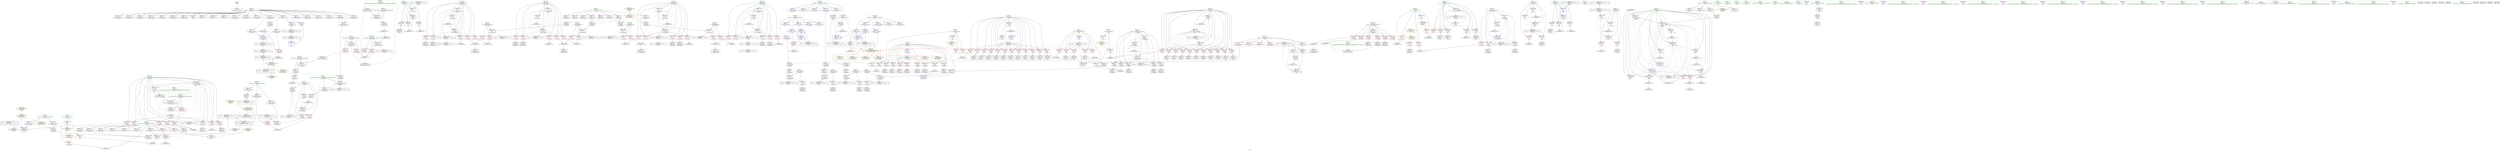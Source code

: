 digraph "SVFG" {
	label="SVFG";

	Node0x564af2ac58c0 [shape=record,color=grey,label="{NodeID: 0\nNullPtr}"];
	Node0x564af2ac58c0 -> Node0x564af2adc280[style=solid];
	Node0x564af2aef0f0 [shape=record,color=yellow,style=double,label="{NodeID: 775\n42V_1 = ENCHI(MR_42V_0)\npts\{340000 \}\nFun[main]|{<s0>9}}"];
	Node0x564af2aef0f0:s0 -> Node0x564af2b3ad60[style=dashed,color=red];
	Node0x564af2b16e60 [shape=record,color=black,label="{NodeID: 609\nMR_97V_2 = PHI(MR_97V_4, MR_97V_1, )\npts\{439 \}\n}"];
	Node0x564af2b16e60 -> Node0x564af2af76b0[style=dashed];
	Node0x564af2ae5ec0 [shape=record,color=blue,label="{NodeID: 443\n219\<--267\nk1\<--\n_Z7recurseiiii\n}"];
	Node0x564af2ae5ec0 -> Node0x564af2aeb360[style=dashed];
	Node0x564af2ae5ec0 -> Node0x564af2aeb430[style=dashed];
	Node0x564af2ae5ec0 -> Node0x564af2ae5ec0[style=dashed];
	Node0x564af2ae5ec0 -> Node0x564af2b261a0[style=dashed];
	Node0x564af2ae93b0 [shape=record,color=red,label="{NodeID: 277\n135\<--65\n\<--j\n_Z7computei\n}"];
	Node0x564af2ae93b0 -> Node0x564af2adcf80[style=solid];
	Node0x564af2ada560 [shape=record,color=black,label="{NodeID: 111\n307\<--306\nidxprom30\<--\n_Z7recurseiiii\n}"];
	Node0x564af2b71190 [shape=record,color=black,label="{NodeID: 886\n202 = PHI(411, 667, )\n1st arg _Z7recurseiiii }"];
	Node0x564af2b71190 -> Node0x564af2ae59e0[style=solid];
	Node0x564af2afcbc0 [shape=record,color=grey,label="{NodeID: 554\n358 = Binary(357, 154, )\n}"];
	Node0x564af2afcbc0 -> Node0x564af2adf250[style=solid];
	Node0x564af2ae31b0 [shape=record,color=red,label="{NodeID: 388\n660\<--436\n\<--i\nmain\n}"];
	Node0x564af2ae31b0 -> Node0x564af2afecc0[style=solid];
	Node0x564af2ade8b0 [shape=record,color=purple,label="{NodeID: 222\n602\<--31\narrayidx71\<--bestProb\nmain\n}"];
	Node0x564af2ade8b0 -> Node0x564af2af7440[style=solid];
	Node0x564af2adafd0 [shape=record,color=green,label="{NodeID: 56\n217\<--218\nj1\<--j1_field_insensitive\n_Z7recurseiiii\n}"];
	Node0x564af2adafd0 -> Node0x564af2aeb1c0[style=solid];
	Node0x564af2adafd0 -> Node0x564af2aeb290[style=solid];
	Node0x564af2adafd0 -> Node0x564af2ae5df0[style=solid];
	Node0x564af2b28ea0 [shape=record,color=black,label="{NodeID: 665\nMR_79V_3 = PHI(MR_79V_2, MR_79V_4, )\npts\{320000 340000 \}\n|{<s0>2|<s1>9|<s2>9}}"];
	Node0x564af2b28ea0:s0 -> Node0x564af2b207a0[style=dashed,color=blue];
	Node0x564af2b28ea0:s1 -> Node0x564af2b46a80[style=dashed,color=blue];
	Node0x564af2b28ea0:s2 -> Node0x564af2b46b60[style=dashed,color=blue];
	Node0x564af2aec130 [shape=record,color=red,label="{NodeID: 333\n306\<--227\n\<--k\n_Z7recurseiiii\n}"];
	Node0x564af2aec130 -> Node0x564af2ada560[style=solid];
	Node0x564af2ae1a20 [shape=record,color=purple,label="{NodeID: 167\n140\<--15\narrayidx29\<--numPoss\n_Z7computei\n}"];
	Node0x564af2a97120 [shape=record,color=green,label="{NodeID: 1\n5\<--1\n\<--dummyObj\nCan only get source location for instruction, argument, global var or function.|{<s0>9}}"];
	Node0x564af2a97120:s0 -> Node0x564af2b710c0[style=solid,color=red];
	Node0x564af2b17360 [shape=record,color=black,label="{NodeID: 610\nMR_99V_2 = PHI(MR_99V_3, MR_99V_1, )\npts\{441 \}\n}"];
	Node0x564af2b17360 -> Node0x564af2af7780[style=dashed];
	Node0x564af2b17360 -> Node0x564af2b17360[style=dashed];
	Node0x564af2ae5f90 [shape=record,color=blue,label="{NodeID: 444\n221\<--273\nl1\<--\n_Z7recurseiiii\n}"];
	Node0x564af2ae5f90 -> Node0x564af2aeb500[style=dashed];
	Node0x564af2ae5f90 -> Node0x564af2aeb5d0[style=dashed];
	Node0x564af2ae5f90 -> Node0x564af2ae5f90[style=dashed];
	Node0x564af2ae5f90 -> Node0x564af2b266a0[style=dashed];
	Node0x564af2ae9480 [shape=record,color=red,label="{NodeID: 278\n138\<--67\n\<--k\n_Z7computei\n}"];
	Node0x564af2ae9480 -> Node0x564af2ad9930[style=solid];
	Node0x564af2ada630 [shape=record,color=black,label="{NodeID: 112\n310\<--309\nidxprom32\<--\n_Z7recurseiiii\n}"];
	Node0x564af2b712e0 [shape=record,color=black,label="{NodeID: 887\n203 = PHI(412, 154, )\n2nd arg _Z7recurseiiii }"];
	Node0x564af2b712e0 -> Node0x564af2ae5ab0[style=solid];
	Node0x564af2afcd40 [shape=record,color=grey,label="{NodeID: 555\n356 = Binary(312, 355, )\n}"];
	Node0x564af2afcd40 -> Node0x564af2ae63a0[style=solid];
	Node0x564af2ae3280 [shape=record,color=red,label="{NodeID: 389\n617\<--438\n\<--j\nmain\n}"];
	Node0x564af2ae3280 -> Node0x564af2b00c40[style=solid];
	Node0x564af2ade980 [shape=record,color=purple,label="{NodeID: 223\n181\<--33\narrayidx45\<--bestNums\n_Z7computei\n}"];
	Node0x564af2adb0a0 [shape=record,color=green,label="{NodeID: 57\n219\<--220\nk1\<--k1_field_insensitive\n_Z7recurseiiii\n}"];
	Node0x564af2adb0a0 -> Node0x564af2aeb360[style=solid];
	Node0x564af2adb0a0 -> Node0x564af2aeb430[style=solid];
	Node0x564af2adb0a0 -> Node0x564af2ae5ec0[style=solid];
	Node0x564af2aec200 [shape=record,color=red,label="{NodeID: 334\n321\<--227\n\<--k\n_Z7recurseiiii\n}"];
	Node0x564af2aec200 -> Node0x564af2aff740[style=solid];
	Node0x564af2ae1af0 [shape=record,color=purple,label="{NodeID: 168\n143\<--15\narrayidx31\<--numPoss\n_Z7computei\n}"];
	Node0x564af2ae1af0 -> Node0x564af2ae9d70[style=solid];
	Node0x564af2ab16f0 [shape=record,color=green,label="{NodeID: 2\n35\<--1\n.str\<--dummyObj\nGlob }"];
	Node0x564af2b17860 [shape=record,color=black,label="{NodeID: 611\nMR_101V_2 = PHI(MR_101V_3, MR_101V_1, )\npts\{443 \}\n}"];
	Node0x564af2b17860 -> Node0x564af2b17860[style=dashed];
	Node0x564af2b17860 -> Node0x564af2b356d0[style=dashed];
	Node0x564af2ae6060 [shape=record,color=blue,label="{NodeID: 445\n223\<--5\ni\<--\n_Z7recurseiiii\n}"];
	Node0x564af2ae6060 -> Node0x564af2aeb6a0[style=dashed];
	Node0x564af2ae6060 -> Node0x564af2aeb770[style=dashed];
	Node0x564af2ae6060 -> Node0x564af2aeb840[style=dashed];
	Node0x564af2ae6060 -> Node0x564af2aeb910[style=dashed];
	Node0x564af2ae6060 -> Node0x564af2aeb9e0[style=dashed];
	Node0x564af2ae6060 -> Node0x564af2aebab0[style=dashed];
	Node0x564af2ae6060 -> Node0x564af2ae6060[style=dashed];
	Node0x564af2ae6060 -> Node0x564af2ae66e0[style=dashed];
	Node0x564af2ae6060 -> Node0x564af2b26ba0[style=dashed];
	Node0x564af2ae9550 [shape=record,color=red,label="{NodeID: 279\n141\<--69\n\<--l\n_Z7computei\n}"];
	Node0x564af2ae9550 -> Node0x564af2ad9a00[style=solid];
	Node0x564af2ada700 [shape=record,color=black,label="{NodeID: 113\n330\<--329\nidxprom40\<--\n_Z7recurseiiii\n}"];
	Node0x564af2b71430 [shape=record,color=black,label="{NodeID: 888\n204 = PHI(415, 154, )\n3rd arg _Z7recurseiiii }"];
	Node0x564af2b71430 -> Node0x564af2ae5b80[style=solid];
	Node0x564af2afcec0 [shape=record,color=grey,label="{NodeID: 556\n592 = Binary(591, 579, )\n}"];
	Node0x564af2afcec0 -> Node0x564af2af72a0[style=solid];
	Node0x564af2ae3350 [shape=record,color=red,label="{NodeID: 390\n634\<--438\n\<--j\nmain\n}"];
	Node0x564af2ae3350 -> Node0x564af2ae0910[style=solid];
	Node0x564af2adea50 [shape=record,color=purple,label="{NodeID: 224\n184\<--33\narrayidx47\<--bestNums\n_Z7computei\n}"];
	Node0x564af2adea50 -> Node0x564af2ae56a0[style=solid];
	Node0x564af2adb170 [shape=record,color=green,label="{NodeID: 58\n221\<--222\nl1\<--l1_field_insensitive\n_Z7recurseiiii\n}"];
	Node0x564af2adb170 -> Node0x564af2aeb500[style=solid];
	Node0x564af2adb170 -> Node0x564af2aeb5d0[style=solid];
	Node0x564af2adb170 -> Node0x564af2ae5f90[style=solid];
	Node0x564af2aec2d0 [shape=record,color=red,label="{NodeID: 335\n342\<--227\n\<--k\n_Z7recurseiiii\n}"];
	Node0x564af2aec2d0 -> Node0x564af2afc140[style=solid];
	Node0x564af2ae1bc0 [shape=record,color=purple,label="{NodeID: 169\n299\<--15\narrayidx25\<--numPoss\n_Z7recurseiiii\n}"];
	Node0x564af2a92ae0 [shape=record,color=green,label="{NodeID: 3\n37\<--1\n.str.1\<--dummyObj\nGlob }"];
	Node0x564af2ae6130 [shape=record,color=blue,label="{NodeID: 446\n225\<--5\nj\<--\n_Z7recurseiiii\n}"];
	Node0x564af2ae6130 -> Node0x564af2aebb80[style=dashed];
	Node0x564af2ae6130 -> Node0x564af2aebc50[style=dashed];
	Node0x564af2ae6130 -> Node0x564af2aebd20[style=dashed];
	Node0x564af2ae6130 -> Node0x564af2aebdf0[style=dashed];
	Node0x564af2ae6130 -> Node0x564af2aebec0[style=dashed];
	Node0x564af2ae6130 -> Node0x564af2aebf90[style=dashed];
	Node0x564af2ae6130 -> Node0x564af2ae6610[style=dashed];
	Node0x564af2ae6130 -> Node0x564af2b33dd0[style=dashed];
	Node0x564af2ae9620 [shape=record,color=red,label="{NodeID: 280\n146\<--71\n\<--numPossibleProducts\n_Z7computei\n}"];
	Node0x564af2ae9620 -> Node0x564af2ad9ad0[style=solid];
	Node0x564af2ada7d0 [shape=record,color=black,label="{NodeID: 114\n335\<--334\nidxprom42\<--sub\n_Z7recurseiiii\n}"];
	Node0x564af2b38570 [shape=record,color=yellow,style=double,label="{NodeID: 723\n28V_1 = ENCHI(MR_28V_0)\npts\{180000 \}\nFun[_Z7computei]}"];
	Node0x564af2b38570 -> Node0x564af2ae9d70[style=dashed];
	Node0x564af2afd040 [shape=record,color=grey,label="{NodeID: 557\n589 = Binary(588, 532, )\n}"];
	Node0x564af2afd040 -> Node0x564af2af71d0[style=solid];
	Node0x564af2ae3420 [shape=record,color=red,label="{NodeID: 391\n655\<--438\n\<--j\nmain\n}"];
	Node0x564af2ae3420 -> Node0x564af2afee40[style=solid];
	Node0x564af2adeb20 [shape=record,color=purple,label="{NodeID: 225\n686\<--33\narrayidx117\<--bestNums\nmain\n}"];
	Node0x564af2adb240 [shape=record,color=green,label="{NodeID: 59\n223\<--224\ni\<--i_field_insensitive\n_Z7recurseiiii\n}"];
	Node0x564af2adb240 -> Node0x564af2aeb6a0[style=solid];
	Node0x564af2adb240 -> Node0x564af2aeb770[style=solid];
	Node0x564af2adb240 -> Node0x564af2aeb840[style=solid];
	Node0x564af2adb240 -> Node0x564af2aeb910[style=solid];
	Node0x564af2adb240 -> Node0x564af2aeb9e0[style=solid];
	Node0x564af2adb240 -> Node0x564af2aebab0[style=solid];
	Node0x564af2adb240 -> Node0x564af2ae6060[style=solid];
	Node0x564af2adb240 -> Node0x564af2ae66e0[style=solid];
	Node0x564af2aec3a0 [shape=record,color=red,label="{NodeID: 336\n367\<--227\n\<--k\n_Z7recurseiiii\n}"];
	Node0x564af2aec3a0 -> Node0x564af2adf4c0[style=solid];
	Node0x564af2ae1c90 [shape=record,color=purple,label="{NodeID: 170\n302\<--15\narrayidx27\<--numPoss\n_Z7recurseiiii\n}"];
	Node0x564af2a935d0 [shape=record,color=green,label="{NodeID: 4\n39\<--1\n.str.2\<--dummyObj\nGlob }"];
	Node0x564af2ae6200 [shape=record,color=blue,label="{NodeID: 447\n227\<--5\nk\<--\n_Z7recurseiiii\n}"];
	Node0x564af2ae6200 -> Node0x564af2aec060[style=dashed];
	Node0x564af2ae6200 -> Node0x564af2aec130[style=dashed];
	Node0x564af2ae6200 -> Node0x564af2aec200[style=dashed];
	Node0x564af2ae6200 -> Node0x564af2aec2d0[style=dashed];
	Node0x564af2ae6200 -> Node0x564af2aec3a0[style=dashed];
	Node0x564af2ae6200 -> Node0x564af2aec470[style=dashed];
	Node0x564af2ae6200 -> Node0x564af2ae6200[style=dashed];
	Node0x564af2ae6200 -> Node0x564af2ae6540[style=dashed];
	Node0x564af2ae6200 -> Node0x564af2b342d0[style=dashed];
	Node0x564af2ae96f0 [shape=record,color=red,label="{NodeID: 281\n171\<--73\n\<--i38\n_Z7computei\n}"];
	Node0x564af2ae96f0 -> Node0x564af2b001c0[style=solid];
	Node0x564af2ada8a0 [shape=record,color=black,label="{NodeID: 115\n340\<--339\nidxprom45\<--sub44\n_Z7recurseiiii\n}"];
	Node0x564af2b38650 [shape=record,color=yellow,style=double,label="{NodeID: 724\n30V_1 = ENCHI(MR_30V_0)\npts\{200000 \}\nFun[_Z7computei]}"];
	Node0x564af2b38650 -> Node0x564af2ae9f10[style=dashed];
	Node0x564af2afd1c0 [shape=record,color=grey,label="{NodeID: 558\n578 = Binary(577, 579, )\n}"];
	Node0x564af2afd1c0 -> Node0x564af2b00340[style=solid];
	Node0x564af2ae34f0 [shape=record,color=red,label="{NodeID: 392\n622\<--440\n\<--k\nmain\n}"];
	Node0x564af2ae34f0 -> Node0x564af2b00940[style=solid];
	Node0x564af2adebf0 [shape=record,color=purple,label="{NodeID: 226\n689\<--33\narrayidx119\<--bestNums\nmain\n}"];
	Node0x564af2adebf0 -> Node0x564af2ae4600[style=solid];
	Node0x564af2adb310 [shape=record,color=green,label="{NodeID: 60\n225\<--226\nj\<--j_field_insensitive\n_Z7recurseiiii\n}"];
	Node0x564af2adb310 -> Node0x564af2aebb80[style=solid];
	Node0x564af2adb310 -> Node0x564af2aebc50[style=solid];
	Node0x564af2adb310 -> Node0x564af2aebd20[style=solid];
	Node0x564af2adb310 -> Node0x564af2aebdf0[style=solid];
	Node0x564af2adb310 -> Node0x564af2aebec0[style=solid];
	Node0x564af2adb310 -> Node0x564af2aebf90[style=solid];
	Node0x564af2adb310 -> Node0x564af2ae6130[style=solid];
	Node0x564af2adb310 -> Node0x564af2ae6610[style=solid];
	Node0x564af2aec470 [shape=record,color=red,label="{NodeID: 337\n380\<--227\n\<--k\n_Z7recurseiiii\n}"];
	Node0x564af2aec470 -> Node0x564af2afd7c0[style=solid];
	Node0x564af2ae1d60 [shape=record,color=purple,label="{NodeID: 171\n305\<--15\narrayidx29\<--numPoss\n_Z7recurseiiii\n}"];
	Node0x564af2ad92e0 [shape=record,color=green,label="{NodeID: 5\n41\<--1\n.str.3\<--dummyObj\nGlob }"];
	Node0x564af2ae62d0 [shape=record,color=blue,label="{NodeID: 448\n229\<--5\nl\<--\n_Z7recurseiiii\n}"];
	Node0x564af2ae62d0 -> Node0x564af2aec540[style=dashed];
	Node0x564af2ae62d0 -> Node0x564af2aec610[style=dashed];
	Node0x564af2ae62d0 -> Node0x564af2aec6e0[style=dashed];
	Node0x564af2ae62d0 -> Node0x564af2aec7b0[style=dashed];
	Node0x564af2ae62d0 -> Node0x564af2aec880[style=dashed];
	Node0x564af2ae62d0 -> Node0x564af2aec950[style=dashed];
	Node0x564af2ae62d0 -> Node0x564af2ae62d0[style=dashed];
	Node0x564af2ae62d0 -> Node0x564af2ae6470[style=dashed];
	Node0x564af2ae62d0 -> Node0x564af2b324d0[style=dashed];
	Node0x564af2ae97c0 [shape=record,color=red,label="{NodeID: 282\n175\<--73\n\<--i38\n_Z7computei\n}"];
	Node0x564af2ae97c0 -> Node0x564af2ad9d40[style=solid];
	Node0x564af2adf0b0 [shape=record,color=black,label="{NodeID: 116\n345\<--344\nidxprom48\<--sub47\n_Z7recurseiiii\n}"];
	Node0x564af2b38730 [shape=record,color=yellow,style=double,label="{NodeID: 725\n32V_1 = ENCHI(MR_32V_0)\npts\{240000 \}\nFun[_Z7computei]}"];
	Node0x564af2b38730 -> Node0x564af2ae9a30[style=dashed];
	Node0x564af2afd340 [shape=record,color=grey,label="{NodeID: 559\n349 = Binary(347, 348, )\n}"];
	Node0x564af2afd340 -> Node0x564af2adf180[style=solid];
	Node0x564af2ae35c0 [shape=record,color=red,label="{NodeID: 393\n637\<--440\n\<--k\nmain\n}"];
	Node0x564af2ae35c0 -> Node0x564af2ae09e0[style=solid];
	Node0x564af2adecc0 [shape=record,color=purple,label="{NodeID: 227\n705\<--33\narrayidx122\<--bestNums\nmain\n}"];
	Node0x564af2adb3e0 [shape=record,color=green,label="{NodeID: 61\n227\<--228\nk\<--k_field_insensitive\n_Z7recurseiiii\n}"];
	Node0x564af2adb3e0 -> Node0x564af2aec060[style=solid];
	Node0x564af2adb3e0 -> Node0x564af2aec130[style=solid];
	Node0x564af2adb3e0 -> Node0x564af2aec200[style=solid];
	Node0x564af2adb3e0 -> Node0x564af2aec2d0[style=solid];
	Node0x564af2adb3e0 -> Node0x564af2aec3a0[style=solid];
	Node0x564af2adb3e0 -> Node0x564af2aec470[style=solid];
	Node0x564af2adb3e0 -> Node0x564af2ae6200[style=solid];
	Node0x564af2adb3e0 -> Node0x564af2ae6540[style=solid];
	Node0x564af2aec540 [shape=record,color=red,label="{NodeID: 338\n294\<--229\n\<--l\n_Z7recurseiiii\n}"];
	Node0x564af2aec540 -> Node0x564af2aff440[style=solid];
	Node0x564af2ae1e30 [shape=record,color=purple,label="{NodeID: 172\n308\<--15\narrayidx31\<--numPoss\n_Z7recurseiiii\n}"];
	Node0x564af2ad9370 [shape=record,color=green,label="{NodeID: 6\n43\<--1\n.str.4\<--dummyObj\nGlob }"];
	Node0x564af2ae63a0 [shape=record,color=blue,label="{NodeID: 449\n372\<--356\narrayidx63\<--add\n_Z7recurseiiii\n}"];
	Node0x564af2ae63a0 -> Node0x564af2b1aa60[style=dashed];
	Node0x564af2ae9890 [shape=record,color=red,label="{NodeID: 283\n182\<--73\n\<--i38\n_Z7computei\n}"];
	Node0x564af2ae9890 -> Node0x564af2ad9ee0[style=solid];
	Node0x564af2adf180 [shape=record,color=black,label="{NodeID: 117\n350\<--349\nidxprom51\<--sub50\n_Z7recurseiiii\n}"];
	Node0x564af2b38810 [shape=record,color=yellow,style=double,label="{NodeID: 726\n34V_1 = ENCHI(MR_34V_0)\npts\{260000 \}\nFun[_Z7computei]}"];
	Node0x564af2b38810 -> Node0x564af2ae9b00[style=dashed];
	Node0x564af2afd4c0 [shape=record,color=grey,label="{NodeID: 560\n84 = Binary(85, 83, )\n}"];
	Node0x564af2afd4c0 -> Node0x564af2ae4db0[style=solid];
	Node0x564af2ae3690 [shape=record,color=red,label="{NodeID: 394\n650\<--440\n\<--k\nmain\n}"];
	Node0x564af2ae3690 -> Node0x564af2afefc0[style=solid];
	Node0x564af2aded90 [shape=record,color=purple,label="{NodeID: 228\n708\<--33\narrayidx124\<--bestNums\nmain\n}"];
	Node0x564af2aded90 -> Node0x564af2ae46d0[style=solid];
	Node0x564af2adb4b0 [shape=record,color=green,label="{NodeID: 62\n229\<--230\nl\<--l_field_insensitive\n_Z7recurseiiii\n}"];
	Node0x564af2adb4b0 -> Node0x564af2aec540[style=solid];
	Node0x564af2adb4b0 -> Node0x564af2aec610[style=solid];
	Node0x564af2adb4b0 -> Node0x564af2aec6e0[style=solid];
	Node0x564af2adb4b0 -> Node0x564af2aec7b0[style=solid];
	Node0x564af2adb4b0 -> Node0x564af2aec880[style=solid];
	Node0x564af2adb4b0 -> Node0x564af2aec950[style=solid];
	Node0x564af2adb4b0 -> Node0x564af2ae62d0[style=solid];
	Node0x564af2adb4b0 -> Node0x564af2ae6470[style=solid];
	Node0x564af2aec610 [shape=record,color=red,label="{NodeID: 339\n309\<--229\n\<--l\n_Z7recurseiiii\n}"];
	Node0x564af2aec610 -> Node0x564af2ada630[style=solid];
	Node0x564af2ae1f00 [shape=record,color=purple,label="{NodeID: 173\n311\<--15\narrayidx33\<--numPoss\n_Z7recurseiiii\n}"];
	Node0x564af2ae1f00 -> Node0x564af2aecf00[style=solid];
	Node0x564af2ab1090 [shape=record,color=green,label="{NodeID: 7\n45\<--1\n__PRETTY_FUNCTION__.main\<--dummyObj\nGlob }"];
	Node0x564af2ae6470 [shape=record,color=blue,label="{NodeID: 450\n229\<--376\nl\<--inc\n_Z7recurseiiii\n}"];
	Node0x564af2ae6470 -> Node0x564af2aec540[style=dashed];
	Node0x564af2ae6470 -> Node0x564af2aec610[style=dashed];
	Node0x564af2ae6470 -> Node0x564af2aec6e0[style=dashed];
	Node0x564af2ae6470 -> Node0x564af2aec7b0[style=dashed];
	Node0x564af2ae6470 -> Node0x564af2aec880[style=dashed];
	Node0x564af2ae6470 -> Node0x564af2aec950[style=dashed];
	Node0x564af2ae6470 -> Node0x564af2ae62d0[style=dashed];
	Node0x564af2ae6470 -> Node0x564af2ae6470[style=dashed];
	Node0x564af2ae6470 -> Node0x564af2b324d0[style=dashed];
	Node0x564af2ae9960 [shape=record,color=red,label="{NodeID: 284\n187\<--73\n\<--i38\n_Z7computei\n}"];
	Node0x564af2ae9960 -> Node0x564af2afc8c0[style=solid];
	Node0x564af2adf250 [shape=record,color=black,label="{NodeID: 118\n359\<--358\nidxprom54\<--add53\n_Z7recurseiiii\n}"];
	Node0x564af2b388f0 [shape=record,color=yellow,style=double,label="{NodeID: 727\n36V_1 = ENCHI(MR_36V_0)\npts\{280000 \}\nFun[_Z7computei]}"];
	Node0x564af2b388f0 -> Node0x564af2ae9bd0[style=dashed];
	Node0x564af2afd640 [shape=record,color=grey,label="{NodeID: 561\n646 = Binary(645, 154, )\n}"];
	Node0x564af2afd640 -> Node0x564af2af79f0[style=solid];
	Node0x564af2ae3760 [shape=record,color=red,label="{NodeID: 395\n627\<--442\n\<--l\nmain\n}"];
	Node0x564af2ae3760 -> Node0x564af2b007c0[style=solid];
	Node0x564af2adee60 [shape=record,color=purple,label="{NodeID: 229\n723\<--33\narrayidx130\<--bestNums\nmain\n}"];
	Node0x564af2adb580 [shape=record,color=green,label="{NodeID: 63\n231\<--232\nnewcount\<--newcount_field_insensitive\n_Z7recurseiiii\n}"];
	Node0x564af2adb580 -> Node0x564af2aeca20[style=solid];
	Node0x564af2adb580 -> Node0x564af2aecaf0[style=solid];
	Node0x564af2adb580 -> Node0x564af2ae6880[style=solid];
	Node0x564af2aec6e0 [shape=record,color=red,label="{NodeID: 340\n325\<--229\n\<--l\n_Z7recurseiiii\n}"];
	Node0x564af2aec6e0 -> Node0x564af2aff8c0[style=solid];
	Node0x564af2ae1fd0 [shape=record,color=purple,label="{NodeID: 174\n331\<--15\narrayidx41\<--numPoss\n_Z7recurseiiii\n}"];
	Node0x564af2ab1120 [shape=record,color=green,label="{NodeID: 8\n47\<--1\n.str.5\<--dummyObj\nGlob }"];
	Node0x564af2ae6540 [shape=record,color=blue,label="{NodeID: 451\n227\<--381\nk\<--inc65\n_Z7recurseiiii\n}"];
	Node0x564af2ae6540 -> Node0x564af2aec060[style=dashed];
	Node0x564af2ae6540 -> Node0x564af2aec130[style=dashed];
	Node0x564af2ae6540 -> Node0x564af2aec200[style=dashed];
	Node0x564af2ae6540 -> Node0x564af2aec2d0[style=dashed];
	Node0x564af2ae6540 -> Node0x564af2aec3a0[style=dashed];
	Node0x564af2ae6540 -> Node0x564af2aec470[style=dashed];
	Node0x564af2ae6540 -> Node0x564af2ae6200[style=dashed];
	Node0x564af2ae6540 -> Node0x564af2ae6540[style=dashed];
	Node0x564af2ae6540 -> Node0x564af2b342d0[style=dashed];
	Node0x564af2ae9a30 [shape=record,color=red,label="{NodeID: 285\n99\<--98\n\<--arrayidx5\n_Z7computei\n}"];
	Node0x564af2ae9a30 -> Node0x564af2adc5c0[style=solid];
	Node0x564af2adf320 [shape=record,color=black,label="{NodeID: 119\n362\<--361\nidxprom56\<--\n_Z7recurseiiii\n}"];
	Node0x564af2b389d0 [shape=record,color=yellow,style=double,label="{NodeID: 728\n38V_1 = ENCHI(MR_38V_0)\npts\{300000 \}\nFun[_Z7computei]}"];
	Node0x564af2b389d0 -> Node0x564af2ae9ca0[style=dashed];
	Node0x564af2afd7c0 [shape=record,color=grey,label="{NodeID: 562\n381 = Binary(380, 154, )\n}"];
	Node0x564af2afd7c0 -> Node0x564af2ae6540[style=solid];
	Node0x564af2ae3830 [shape=record,color=red,label="{NodeID: 396\n640\<--442\n\<--l\nmain\n}"];
	Node0x564af2ae3830 -> Node0x564af2ae0ab0[style=solid];
	Node0x564af2adef30 [shape=record,color=purple,label="{NodeID: 230\n726\<--33\narrayidx132\<--bestNums\nmain\n}"];
	Node0x564af2adef30 -> Node0x564af2ae47a0[style=solid];
	Node0x564af2adb650 [shape=record,color=green,label="{NodeID: 64\n423\<--424\nmain\<--main_field_insensitive\n}"];
	Node0x564af2aec7b0 [shape=record,color=red,label="{NodeID: 341\n347\<--229\n\<--l\n_Z7recurseiiii\n}"];
	Node0x564af2aec7b0 -> Node0x564af2afd340[style=solid];
	Node0x564af2ae20a0 [shape=record,color=purple,label="{NodeID: 175\n336\<--15\narrayidx43\<--numPoss\n_Z7recurseiiii\n}"];
	Node0x564af2a930b0 [shape=record,color=green,label="{NodeID: 9\n49\<--1\n.str.6\<--dummyObj\nGlob }"];
	Node0x564af2ae6610 [shape=record,color=blue,label="{NodeID: 452\n225\<--386\nj\<--inc68\n_Z7recurseiiii\n}"];
	Node0x564af2ae6610 -> Node0x564af2aebb80[style=dashed];
	Node0x564af2ae6610 -> Node0x564af2aebc50[style=dashed];
	Node0x564af2ae6610 -> Node0x564af2aebd20[style=dashed];
	Node0x564af2ae6610 -> Node0x564af2aebdf0[style=dashed];
	Node0x564af2ae6610 -> Node0x564af2aebec0[style=dashed];
	Node0x564af2ae6610 -> Node0x564af2aebf90[style=dashed];
	Node0x564af2ae6610 -> Node0x564af2ae6610[style=dashed];
	Node0x564af2ae6610 -> Node0x564af2b33dd0[style=dashed];
	Node0x564af2ae9b00 [shape=record,color=red,label="{NodeID: 286\n108\<--107\n\<--arrayidx10\n_Z7computei\n}"];
	Node0x564af2ae9b00 -> Node0x564af2adc830[style=solid];
	Node0x564af2adf3f0 [shape=record,color=black,label="{NodeID: 120\n365\<--364\nidxprom58\<--\n_Z7recurseiiii\n}"];
	Node0x564af2afd940 [shape=record,color=grey,label="{NodeID: 563\n194 = Binary(193, 154, )\n}"];
	Node0x564af2afd940 -> Node0x564af2ae5840[style=solid];
	Node0x564af2ae3900 [shape=record,color=red,label="{NodeID: 397\n645\<--442\n\<--l\nmain\n}"];
	Node0x564af2ae3900 -> Node0x564af2afd640[style=solid];
	Node0x564af2ae6e90 [shape=record,color=purple,label="{NodeID: 231\n449\<--35\n\<--.str\nmain\n}"];
	Node0x564af2adb720 [shape=record,color=green,label="{NodeID: 65\n426\<--427\nretval\<--retval_field_insensitive\nmain\n}"];
	Node0x564af2adb720 -> Node0x564af2aed0a0[style=solid];
	Node0x564af2adb720 -> Node0x564af2ae6a20[style=solid];
	Node0x564af2aec880 [shape=record,color=red,label="{NodeID: 342\n370\<--229\n\<--l\n_Z7recurseiiii\n}"];
	Node0x564af2aec880 -> Node0x564af2adf590[style=solid];
	Node0x564af2ae2170 [shape=record,color=purple,label="{NodeID: 176\n341\<--15\narrayidx46\<--numPoss\n_Z7recurseiiii\n}"];
	Node0x564af2a93180 [shape=record,color=green,label="{NodeID: 10\n85\<--1\n\<--dummyObj\nCan only get source location for instruction, argument, global var or function.}"];
	Node0x564af2ae66e0 [shape=record,color=blue,label="{NodeID: 453\n223\<--391\ni\<--inc71\n_Z7recurseiiii\n}"];
	Node0x564af2ae66e0 -> Node0x564af2aeb6a0[style=dashed];
	Node0x564af2ae66e0 -> Node0x564af2aeb770[style=dashed];
	Node0x564af2ae66e0 -> Node0x564af2aeb840[style=dashed];
	Node0x564af2ae66e0 -> Node0x564af2aeb910[style=dashed];
	Node0x564af2ae66e0 -> Node0x564af2aeb9e0[style=dashed];
	Node0x564af2ae66e0 -> Node0x564af2aebab0[style=dashed];
	Node0x564af2ae66e0 -> Node0x564af2ae6060[style=dashed];
	Node0x564af2ae66e0 -> Node0x564af2ae66e0[style=dashed];
	Node0x564af2ae66e0 -> Node0x564af2b26ba0[style=dashed];
	Node0x564af2ae9bd0 [shape=record,color=red,label="{NodeID: 287\n117\<--116\n\<--arrayidx15\n_Z7computei\n}"];
	Node0x564af2ae9bd0 -> Node0x564af2adcaa0[style=solid];
	Node0x564af2adf4c0 [shape=record,color=black,label="{NodeID: 121\n368\<--367\nidxprom60\<--\n_Z7recurseiiii\n}"];
	Node0x564af2afdac0 [shape=record,color=grey,label="{NodeID: 564\n386 = Binary(385, 154, )\n}"];
	Node0x564af2afdac0 -> Node0x564af2ae6610[style=solid];
	Node0x564af2ae39d0 [shape=record,color=red,label="{NodeID: 398\n674\<--444\n\<--i108\nmain\n}"];
	Node0x564af2ae39d0 -> Node0x564af2b016c0[style=solid];
	Node0x564af2ae6f20 [shape=record,color=purple,label="{NodeID: 232\n453\<--35\n\<--.str\nmain\n}"];
	Node0x564af2adb7f0 [shape=record,color=green,label="{NodeID: 66\n428\<--429\nncases\<--ncases_field_insensitive\nmain\n}"];
	Node0x564af2aec950 [shape=record,color=red,label="{NodeID: 343\n375\<--229\n\<--l\n_Z7recurseiiii\n}"];
	Node0x564af2aec950 -> Node0x564af2afdf40[style=solid];
	Node0x564af2ae2240 [shape=record,color=purple,label="{NodeID: 177\n346\<--15\narrayidx49\<--numPoss\n_Z7recurseiiii\n}"];
	Node0x564af2a93280 [shape=record,color=green,label="{NodeID: 11\n154\<--1\n\<--dummyObj\nCan only get source location for instruction, argument, global var or function.|{<s0>9|<s1>9}}"];
	Node0x564af2a93280:s0 -> Node0x564af2b712e0[style=solid,color=red];
	Node0x564af2a93280:s1 -> Node0x564af2b71430[style=solid,color=red];
	Node0x564af2ae67b0 [shape=record,color=blue,label="{NodeID: 454\n397\<--394\narrayidx74\<--\n_Z7recurseiiii\n|{<s0>2}}"];
	Node0x564af2ae67b0:s0 -> Node0x564af2b3ac80[style=dashed,color=red];
	Node0x564af2ae9ca0 [shape=record,color=red,label="{NodeID: 288\n126\<--125\n\<--arrayidx20\n_Z7computei\n}"];
	Node0x564af2ae9ca0 -> Node0x564af2adcd10[style=solid];
	Node0x564af2adf590 [shape=record,color=black,label="{NodeID: 122\n371\<--370\nidxprom62\<--\n_Z7recurseiiii\n}"];
	Node0x564af2b1ec40 [shape=record,color=yellow,style=double,label="{NodeID: 731\n4V_1 = ENCHI(MR_4V_0)\npts\{8 \}\nFun[_Z7recurseiiii]|{|<s1>1|<s2>2}}"];
	Node0x564af2b1ec40 -> Node0x564af2ae7e90[style=dashed];
	Node0x564af2b1ec40:s1 -> Node0x564af2b37af0[style=dashed,color=red];
	Node0x564af2b1ec40:s2 -> Node0x564af2b1ec40[style=dashed,color=red];
	Node0x564af2afdc40 [shape=record,color=grey,label="{NodeID: 565\n391 = Binary(390, 154, )\n}"];
	Node0x564af2afdc40 -> Node0x564af2ae66e0[style=solid];
	Node0x564af2ae3aa0 [shape=record,color=red,label="{NodeID: 399\n684\<--444\n\<--i108\nmain\n}"];
	Node0x564af2ae3aa0 -> Node0x564af2ae0b80[style=solid];
	Node0x564af2ae6ff0 [shape=record,color=purple,label="{NodeID: 233\n455\<--35\n\<--.str\nmain\n}"];
	Node0x564af2adb8c0 [shape=record,color=green,label="{NodeID: 67\n430\<--431\ntrial\<--trial_field_insensitive\nmain\n}"];
	Node0x564af2adb8c0 -> Node0x564af2aed170[style=solid];
	Node0x564af2adb8c0 -> Node0x564af2aed240[style=solid];
	Node0x564af2adb8c0 -> Node0x564af2aed310[style=solid];
	Node0x564af2adb8c0 -> Node0x564af2aed3e0[style=solid];
	Node0x564af2adb8c0 -> Node0x564af2aed4b0[style=solid];
	Node0x564af2adb8c0 -> Node0x564af2aed580[style=solid];
	Node0x564af2adb8c0 -> Node0x564af2aed650[style=solid];
	Node0x564af2adb8c0 -> Node0x564af2aed720[style=solid];
	Node0x564af2adb8c0 -> Node0x564af2aed7f0[style=solid];
	Node0x564af2adb8c0 -> Node0x564af2aed8c0[style=solid];
	Node0x564af2adb8c0 -> Node0x564af2aed990[style=solid];
	Node0x564af2adb8c0 -> Node0x564af2aeda60[style=solid];
	Node0x564af2adb8c0 -> Node0x564af2aedb30[style=solid];
	Node0x564af2adb8c0 -> Node0x564af2ae6af0[style=solid];
	Node0x564af2adb8c0 -> Node0x564af2af7510[style=solid];
	Node0x564af2aeca20 [shape=record,color=red,label="{NodeID: 344\n412\<--231\n\<--newcount\n_Z7recurseiiii\n|{<s0>2}}"];
	Node0x564af2aeca20:s0 -> Node0x564af2b712e0[style=solid,color=red];
	Node0x564af2ae2310 [shape=record,color=purple,label="{NodeID: 178\n351\<--15\narrayidx52\<--numPoss\n_Z7recurseiiii\n}"];
	Node0x564af2ae2310 -> Node0x564af2aecfd0[style=solid];
	Node0x564af2a93350 [shape=record,color=green,label="{NodeID: 12\n279\<--1\n\<--dummyObj\nCan only get source location for instruction, argument, global var or function.}"];
	Node0x564af2b1aa60 [shape=record,color=black,label="{NodeID: 621\nMR_28V_7 = PHI(MR_28V_8, MR_28V_6, )\npts\{180000 \}\n}"];
	Node0x564af2b1aa60 -> Node0x564af2aecf00[style=dashed];
	Node0x564af2b1aa60 -> Node0x564af2aecfd0[style=dashed];
	Node0x564af2b1aa60 -> Node0x564af2ae63a0[style=dashed];
	Node0x564af2b1aa60 -> Node0x564af2b1aa60[style=dashed];
	Node0x564af2b1aa60 -> Node0x564af2b329d0[style=dashed];
	Node0x564af2ae6880 [shape=record,color=blue,label="{NodeID: 455\n231\<--407\nnewcount\<--cond80\n_Z7recurseiiii\n}"];
	Node0x564af2ae6880 -> Node0x564af2aeca20[style=dashed];
	Node0x564af2ae6880 -> Node0x564af2aecaf0[style=dashed];
	Node0x564af2ae6880 -> Node0x564af2ae6880[style=dashed];
	Node0x564af2ae6880 -> Node0x564af2b27fa0[style=dashed];
	Node0x564af2ae9d70 [shape=record,color=red,label="{NodeID: 289\n144\<--143\n\<--arrayidx31\n_Z7computei\n}"];
	Node0x564af2ae9d70 -> Node0x564af2ae5290[style=solid];
	Node0x564af2adf660 [shape=record,color=black,label="{NodeID: 123\n396\<--395\nidxprom73\<--\n_Z7recurseiiii\n}"];
	Node0x564af2b1ed50 [shape=record,color=yellow,style=double,label="{NodeID: 732\n45V_1 = ENCHI(MR_45V_0)\npts\{10 \}\nFun[_Z7recurseiiii]|{|<s1>2}}"];
	Node0x564af2b1ed50 -> Node0x564af2ae8030[style=dashed];
	Node0x564af2b1ed50:s1 -> Node0x564af2b1ed50[style=dashed,color=red];
	Node0x564af2afddc0 [shape=record,color=grey,label="{NodeID: 566\n732 = Binary(731, 154, )\n}"];
	Node0x564af2afddc0 -> Node0x564af2af7fa0[style=solid];
	Node0x564af2ae3b70 [shape=record,color=red,label="{NodeID: 400\n706\<--444\n\<--i108\nmain\n}"];
	Node0x564af2ae3b70 -> Node0x564af2ae0df0[style=solid];
	Node0x564af2ae70c0 [shape=record,color=purple,label="{NodeID: 234\n457\<--35\n\<--.str\nmain\n}"];
	Node0x564af2adb990 [shape=record,color=green,label="{NodeID: 68\n432\<--433\nsample\<--sample_field_insensitive\nmain\n}"];
	Node0x564af2adb990 -> Node0x564af2aedc00[style=solid];
	Node0x564af2adb990 -> Node0x564af2aedcd0[style=solid];
	Node0x564af2adb990 -> Node0x564af2aedda0[style=solid];
	Node0x564af2adb990 -> Node0x564af2aede70[style=solid];
	Node0x564af2adb990 -> Node0x564af2aedf40[style=solid];
	Node0x564af2adb990 -> Node0x564af2aee010[style=solid];
	Node0x564af2adb990 -> Node0x564af2aee0e0[style=solid];
	Node0x564af2adb990 -> Node0x564af2aee1b0[style=solid];
	Node0x564af2adb990 -> Node0x564af2aee280[style=solid];
	Node0x564af2adb990 -> Node0x564af2aee350[style=solid];
	Node0x564af2adb990 -> Node0x564af2aee420[style=solid];
	Node0x564af2adb990 -> Node0x564af2aee4f0[style=solid];
	Node0x564af2adb990 -> Node0x564af2ae6bc0[style=solid];
	Node0x564af2adb990 -> Node0x564af2af7370[style=solid];
	Node0x564af2aecaf0 [shape=record,color=red,label="{NodeID: 345\n414\<--231\n\<--newcount\n_Z7recurseiiii\n}"];
	Node0x564af2aecaf0 -> Node0x564af2afeb40[style=solid];
	Node0x564af2ae23e0 [shape=record,color=purple,label="{NodeID: 179\n360\<--15\narrayidx55\<--numPoss\n_Z7recurseiiii\n}"];
	Node0x564af2a96ee0 [shape=record,color=green,label="{NodeID: 13\n285\<--1\n\<--dummyObj\nCan only get source location for instruction, argument, global var or function.}"];
	Node0x564af2ae6950 [shape=record,color=blue,label="{NodeID: 456\n213\<--419\nnum\<--inc83\n_Z7recurseiiii\n}"];
	Node0x564af2ae6950 -> Node0x564af2aea8d0[style=dashed];
	Node0x564af2ae6950 -> Node0x564af2aea9a0[style=dashed];
	Node0x564af2ae6950 -> Node0x564af2aeaa70[style=dashed];
	Node0x564af2ae6950 -> Node0x564af2aeab40[style=dashed];
	Node0x564af2ae6950 -> Node0x564af2aeac10[style=dashed];
	Node0x564af2ae6950 -> Node0x564af2aeace0[style=dashed];
	Node0x564af2ae6950 -> Node0x564af2aeadb0[style=dashed];
	Node0x564af2ae6950 -> Node0x564af2aeae80[style=dashed];
	Node0x564af2ae6950 -> Node0x564af2aeaf50[style=dashed];
	Node0x564af2ae6950 -> Node0x564af2ae6950[style=dashed];
	Node0x564af2ae6950 -> Node0x564af2b252a0[style=dashed];
	Node0x564af2ae9e40 [shape=record,color=red,label="{NodeID: 290\n161\<--160\n\<--arrayidx34\n_Z7computei\n}"];
	Node0x564af2ae9e40 -> Node0x564af2b00040[style=solid];
	Node0x564af2adf730 [shape=record,color=black,label="{NodeID: 124\n474\<--473\nidxprom\<--\nmain\n}"];
	Node0x564af2afdf40 [shape=record,color=grey,label="{NodeID: 567\n376 = Binary(375, 154, )\n}"];
	Node0x564af2afdf40 -> Node0x564af2ae6470[style=solid];
	Node0x564af2ae3c40 [shape=record,color=red,label="{NodeID: 401\n721\<--444\n\<--i108\nmain\n}"];
	Node0x564af2ae3c40 -> Node0x564af2ae0ec0[style=solid];
	Node0x564af2ae7190 [shape=record,color=purple,label="{NodeID: 235\n459\<--35\n\<--.str\nmain\n}"];
	Node0x564af2adba60 [shape=record,color=green,label="{NodeID: 69\n434\<--435\nprod\<--prod_field_insensitive\nmain\n}"];
	Node0x564af2adba60 -> Node0x564af2aee5c0[style=solid];
	Node0x564af2adba60 -> Node0x564af2aee690[style=solid];
	Node0x564af2adba60 -> Node0x564af2aee760[style=solid];
	Node0x564af2adba60 -> Node0x564af2aee830[style=solid];
	Node0x564af2adba60 -> Node0x564af2aee900[style=solid];
	Node0x564af2adba60 -> Node0x564af2aee9d0[style=solid];
	Node0x564af2adba60 -> Node0x564af2ae2e70[style=solid];
	Node0x564af2adba60 -> Node0x564af2ae2f40[style=solid];
	Node0x564af2adba60 -> Node0x564af2af6c20[style=solid];
	Node0x564af2adba60 -> Node0x564af2af6dc0[style=solid];
	Node0x564af2adba60 -> Node0x564af2af6f60[style=solid];
	Node0x564af2adba60 -> Node0x564af2af7100[style=solid];
	Node0x564af2adba60 -> Node0x564af2af72a0[style=solid];
	Node0x564af2aecbc0 [shape=record,color=red,label="{NodeID: 346\n255\<--254\n\<--arrayidx2\n_Z7recurseiiii\n}"];
	Node0x564af2aecbc0 -> Node0x564af2ae5d20[style=solid];
	Node0x564af2ae24b0 [shape=record,color=purple,label="{NodeID: 180\n363\<--15\narrayidx57\<--numPoss\n_Z7recurseiiii\n}"];
	Node0x564af2a96fb0 [shape=record,color=green,label="{NodeID: 14\n488\<--1\n\<--dummyObj\nCan only get source location for instruction, argument, global var or function.}"];
	Node0x564af2ae6a20 [shape=record,color=blue,label="{NodeID: 457\n426\<--5\nretval\<--\nmain\n}"];
	Node0x564af2ae6a20 -> Node0x564af2aed0a0[style=dashed];
	Node0x564af2ae9f10 [shape=record,color=red,label="{NodeID: 291\n178\<--177\n\<--arrayidx43\n_Z7computei\n}"];
	Node0x564af2ae9f10 -> Node0x564af2ae56a0[style=solid];
	Node0x564af2adf800 [shape=record,color=black,label="{NodeID: 125\n477\<--476\nidxprom8\<--\nmain\n}"];
	Node0x564af2afe0c0 [shape=record,color=grey,label="{NodeID: 568\n739 = Binary(738, 154, )\n}"];
	Node0x564af2afe0c0 -> Node0x564af2af8070[style=solid];
	Node0x564af2ae3d10 [shape=record,color=red,label="{NodeID: 402\n738\<--444\n\<--i108\nmain\n}"];
	Node0x564af2ae3d10 -> Node0x564af2afe0c0[style=solid];
	Node0x564af2ae7260 [shape=record,color=purple,label="{NodeID: 236\n728\<--35\n\<--.str\nmain\n}"];
	Node0x564af2adbb30 [shape=record,color=green,label="{NodeID: 70\n436\<--437\ni\<--i_field_insensitive\nmain\n}"];
	Node0x564af2adbb30 -> Node0x564af2ae3010[style=solid];
	Node0x564af2adbb30 -> Node0x564af2ae30e0[style=solid];
	Node0x564af2adbb30 -> Node0x564af2ae31b0[style=solid];
	Node0x564af2adbb30 -> Node0x564af2af75e0[style=solid];
	Node0x564af2adbb30 -> Node0x564af2af7c60[style=solid];
	Node0x564af2b2d4d0 [shape=record,color=black,label="{NodeID: 679\nMR_103V_3 = PHI(MR_103V_4, MR_103V_2, )\npts\{445 \}\n}"];
	Node0x564af2b2d4d0 -> Node0x564af2ae39d0[style=dashed];
	Node0x564af2b2d4d0 -> Node0x564af2ae3aa0[style=dashed];
	Node0x564af2b2d4d0 -> Node0x564af2ae3b70[style=dashed];
	Node0x564af2b2d4d0 -> Node0x564af2ae3c40[style=dashed];
	Node0x564af2b2d4d0 -> Node0x564af2ae3d10[style=dashed];
	Node0x564af2b2d4d0 -> Node0x564af2af8070[style=dashed];
	Node0x564af2aecc90 [shape=record,color=red,label="{NodeID: 347\n261\<--260\n\<--arrayidx5\n_Z7recurseiiii\n}"];
	Node0x564af2aecc90 -> Node0x564af2ae5df0[style=solid];
	Node0x564af2ae2580 [shape=record,color=purple,label="{NodeID: 181\n366\<--15\narrayidx59\<--numPoss\n_Z7recurseiiii\n}"];
	Node0x564af2ac6170 [shape=record,color=green,label="{NodeID: 15\n521\<--1\n\<--dummyObj\nCan only get source location for instruction, argument, global var or function.}"];
	Node0x564af2ae6af0 [shape=record,color=blue,label="{NodeID: 458\n430\<--5\ntrial\<--\nmain\n}"];
	Node0x564af2ae6af0 -> Node0x564af2b2ded0[style=dashed];
	Node0x564af2ae9fe0 [shape=record,color=red,label="{NodeID: 292\n237\<--205\n\<--sz.addr\n_Z7recurseiiii\n}"];
	Node0x564af2ae9fe0 -> Node0x564af2b010c0[style=solid];
	Node0x564af2adf8d0 [shape=record,color=black,label="{NodeID: 126\n482\<--481\nidxprom11\<--\nmain\n}"];
	Node0x564af2afe240 [shape=record,color=grey,label="{NodeID: 569\n410 = Binary(409, 154, )\n|{<s0>2}}"];
	Node0x564af2afe240:s0 -> Node0x564af2b710c0[style=solid,color=red];
	Node0x564af2ae3de0 [shape=record,color=red,label="{NodeID: 403\n680\<--446\n\<--j112\nmain\n}"];
	Node0x564af2ae3de0 -> Node0x564af2b013c0[style=solid];
	Node0x564af2ae7330 [shape=record,color=purple,label="{NodeID: 237\n479\<--37\n\<--.str.1\nmain\n}"];
	Node0x564af2adbc00 [shape=record,color=green,label="{NodeID: 71\n438\<--439\nj\<--j_field_insensitive\nmain\n}"];
	Node0x564af2adbc00 -> Node0x564af2ae3280[style=solid];
	Node0x564af2adbc00 -> Node0x564af2ae3350[style=solid];
	Node0x564af2adbc00 -> Node0x564af2ae3420[style=solid];
	Node0x564af2adbc00 -> Node0x564af2af76b0[style=solid];
	Node0x564af2adbc00 -> Node0x564af2af7b90[style=solid];
	Node0x564af2b2d9d0 [shape=record,color=black,label="{NodeID: 680\nMR_105V_2 = PHI(MR_105V_4, MR_105V_1, )\npts\{447 \}\n}"];
	Node0x564af2b2d9d0 -> Node0x564af2af7ed0[style=dashed];
	Node0x564af2aecd60 [shape=record,color=red,label="{NodeID: 348\n267\<--266\n\<--arrayidx8\n_Z7recurseiiii\n}"];
	Node0x564af2aecd60 -> Node0x564af2ae5ec0[style=solid];
	Node0x564af2ae2650 [shape=record,color=purple,label="{NodeID: 182\n369\<--15\narrayidx61\<--numPoss\n_Z7recurseiiii\n}"];
	Node0x564af2ac6200 [shape=record,color=green,label="{NodeID: 16\n532\<--1\n\<--dummyObj\nCan only get source location for instruction, argument, global var or function.}"];
	Node0x564af2ae6bc0 [shape=record,color=blue,label="{NodeID: 459\n432\<--5\nsample\<--\nmain\n}"];
	Node0x564af2ae6bc0 -> Node0x564af2aedc00[style=dashed];
	Node0x564af2ae6bc0 -> Node0x564af2aedcd0[style=dashed];
	Node0x564af2ae6bc0 -> Node0x564af2aedda0[style=dashed];
	Node0x564af2ae6bc0 -> Node0x564af2aede70[style=dashed];
	Node0x564af2ae6bc0 -> Node0x564af2aedf40[style=dashed];
	Node0x564af2ae6bc0 -> Node0x564af2aee010[style=dashed];
	Node0x564af2ae6bc0 -> Node0x564af2aee0e0[style=dashed];
	Node0x564af2ae6bc0 -> Node0x564af2aee1b0[style=dashed];
	Node0x564af2ae6bc0 -> Node0x564af2aee280[style=dashed];
	Node0x564af2ae6bc0 -> Node0x564af2aee350[style=dashed];
	Node0x564af2ae6bc0 -> Node0x564af2aee420[style=dashed];
	Node0x564af2ae6bc0 -> Node0x564af2aee4f0[style=dashed];
	Node0x564af2ae6bc0 -> Node0x564af2af7370[style=dashed];
	Node0x564af2ae6bc0 -> Node0x564af2b2e3d0[style=dashed];
	Node0x564af2aea0b0 [shape=record,color=red,label="{NodeID: 293\n297\<--205\n\<--sz.addr\n_Z7recurseiiii\n}"];
	Node0x564af2aea0b0 -> Node0x564af2ada2f0[style=solid];
	Node0x564af2adf9a0 [shape=record,color=black,label="{NodeID: 127\n485\<--484\nidxprom13\<--\nmain\n}"];
	Node0x564af2afe3c0 [shape=record,color=grey,label="{NodeID: 570\n531 = Binary(530, 532, )\n}"];
	Node0x564af2afe3c0 -> Node0x564af2af6cf0[style=solid];
	Node0x564af2ae3eb0 [shape=record,color=red,label="{NodeID: 404\n687\<--446\n\<--j112\nmain\n}"];
	Node0x564af2ae3eb0 -> Node0x564af2ae0c50[style=solid];
	Node0x564af2ae7400 [shape=record,color=purple,label="{NodeID: 238\n668\<--39\n\<--.str.2\nmain\n}"];
	Node0x564af2adbcd0 [shape=record,color=green,label="{NodeID: 72\n440\<--441\nk\<--k_field_insensitive\nmain\n}"];
	Node0x564af2adbcd0 -> Node0x564af2ae34f0[style=solid];
	Node0x564af2adbcd0 -> Node0x564af2ae35c0[style=solid];
	Node0x564af2adbcd0 -> Node0x564af2ae3690[style=solid];
	Node0x564af2adbcd0 -> Node0x564af2af7780[style=solid];
	Node0x564af2adbcd0 -> Node0x564af2af7ac0[style=solid];
	Node0x564af2b2ded0 [shape=record,color=black,label="{NodeID: 681\nMR_89V_3 = PHI(MR_89V_4, MR_89V_2, )\npts\{431 \}\n}"];
	Node0x564af2b2ded0 -> Node0x564af2aed170[style=dashed];
	Node0x564af2b2ded0 -> Node0x564af2aed240[style=dashed];
	Node0x564af2b2ded0 -> Node0x564af2aed310[style=dashed];
	Node0x564af2b2ded0 -> Node0x564af2aed3e0[style=dashed];
	Node0x564af2b2ded0 -> Node0x564af2aed4b0[style=dashed];
	Node0x564af2b2ded0 -> Node0x564af2aed580[style=dashed];
	Node0x564af2b2ded0 -> Node0x564af2aed650[style=dashed];
	Node0x564af2b2ded0 -> Node0x564af2aed720[style=dashed];
	Node0x564af2b2ded0 -> Node0x564af2aed7f0[style=dashed];
	Node0x564af2b2ded0 -> Node0x564af2aed8c0[style=dashed];
	Node0x564af2b2ded0 -> Node0x564af2aed990[style=dashed];
	Node0x564af2b2ded0 -> Node0x564af2aeda60[style=dashed];
	Node0x564af2b2ded0 -> Node0x564af2aedb30[style=dashed];
	Node0x564af2b2ded0 -> Node0x564af2af7510[style=dashed];
	Node0x564af2aece30 [shape=record,color=red,label="{NodeID: 349\n273\<--272\n\<--arrayidx11\n_Z7recurseiiii\n}"];
	Node0x564af2aece30 -> Node0x564af2ae5f90[style=solid];
	Node0x564af2ae2720 [shape=record,color=purple,label="{NodeID: 183\n372\<--15\narrayidx63\<--numPoss\n_Z7recurseiiii\n}"];
	Node0x564af2ae2720 -> Node0x564af2ae63a0[style=solid];
	Node0x564af2ac62d0 [shape=record,color=green,label="{NodeID: 17\n541\<--1\n\<--dummyObj\nCan only get source location for instruction, argument, global var or function.}"];
	Node0x564af2ae6c90 [shape=record,color=blue,label="{NodeID: 460\n486\<--488\narrayidx14\<--\nmain\n}"];
	Node0x564af2ae6c90 -> Node0x564af2ae42c0[style=dashed];
	Node0x564af2ae6c90 -> Node0x564af2ae6c90[style=dashed];
	Node0x564af2ae6c90 -> Node0x564af2af6cf0[style=dashed];
	Node0x564af2ae6c90 -> Node0x564af2b2edd0[style=dashed];
	Node0x564af2aea180 [shape=record,color=red,label="{NodeID: 294\n329\<--205\n\<--sz.addr\n_Z7recurseiiii\n}"];
	Node0x564af2aea180 -> Node0x564af2ada700[style=solid];
	Node0x564af2adfa70 [shape=record,color=black,label="{NodeID: 128\n490\<--489\nidxprom15\<--\nmain\n}"];
	Node0x564af2afe540 [shape=record,color=grey,label="{NodeID: 571\n535 = Binary(534, 521, )\n}"];
	Node0x564af2afe540 -> Node0x564af2af6dc0[style=solid];
	Node0x564af2ae3f80 [shape=record,color=red,label="{NodeID: 405\n703\<--446\n\<--j112\nmain\n}"];
	Node0x564af2ae3f80 -> Node0x564af2ae0d20[style=solid];
	Node0x564af2ae74d0 [shape=record,color=purple,label="{NodeID: 239\n694\<--41\n\<--.str.3\nmain\n}"];
	Node0x564af2adbda0 [shape=record,color=green,label="{NodeID: 73\n442\<--443\nl\<--l_field_insensitive\nmain\n}"];
	Node0x564af2adbda0 -> Node0x564af2ae3760[style=solid];
	Node0x564af2adbda0 -> Node0x564af2ae3830[style=solid];
	Node0x564af2adbda0 -> Node0x564af2ae3900[style=solid];
	Node0x564af2adbda0 -> Node0x564af2af7850[style=solid];
	Node0x564af2adbda0 -> Node0x564af2af79f0[style=solid];
	Node0x564af2b2e3d0 [shape=record,color=black,label="{NodeID: 682\nMR_91V_2 = PHI(MR_91V_4, MR_91V_1, )\npts\{433 \}\n}"];
	Node0x564af2b2e3d0 -> Node0x564af2ae6bc0[style=dashed];
	Node0x564af2aecf00 [shape=record,color=red,label="{NodeID: 350\n312\<--311\n\<--arrayidx33\n_Z7recurseiiii\n}"];
	Node0x564af2aecf00 -> Node0x564af2afcd40[style=solid];
	Node0x564af2ae27f0 [shape=record,color=purple,label="{NodeID: 184\n632\<--15\n\<--numPoss\nmain\n}"];
	Node0x564af2a92e10 [shape=record,color=green,label="{NodeID: 18\n560\<--1\n\<--dummyObj\nCan only get source location for instruction, argument, global var or function.}"];
	Node0x564af2ae6d60 [shape=record,color=blue,label="{NodeID: 461\n494\<--488\narrayidx18\<--\nmain\n}"];
	Node0x564af2ae6d60 -> Node0x564af2ae4390[style=dashed];
	Node0x564af2ae6d60 -> Node0x564af2ae6d60[style=dashed];
	Node0x564af2ae6d60 -> Node0x564af2af6e90[style=dashed];
	Node0x564af2ae6d60 -> Node0x564af2b2f2d0[style=dashed];
	Node0x564af2aea250 [shape=record,color=red,label="{NodeID: 295\n357\<--205\n\<--sz.addr\n_Z7recurseiiii\n}"];
	Node0x564af2aea250 -> Node0x564af2afcbc0[style=solid];
	Node0x564af2adfb40 [shape=record,color=black,label="{NodeID: 129\n493\<--492\nidxprom17\<--\nmain\n}"];
	Node0x564af2afe6c0 [shape=record,color=grey,label="{NodeID: 572\n404 = Binary(403, 154, )\n}"];
	Node0x564af2afe6c0 -> Node0x564af2afb120[style=solid];
	Node0x564af2ae4050 [shape=record,color=red,label="{NodeID: 406\n724\<--446\n\<--j112\nmain\n}"];
	Node0x564af2ae4050 -> Node0x564af2ae0f90[style=solid];
	Node0x564af2ae75a0 [shape=record,color=purple,label="{NodeID: 240\n695\<--43\n\<--.str.4\nmain\n}"];
	Node0x564af2adbe70 [shape=record,color=green,label="{NodeID: 74\n444\<--445\ni108\<--i108_field_insensitive\nmain\n}"];
	Node0x564af2adbe70 -> Node0x564af2ae39d0[style=solid];
	Node0x564af2adbe70 -> Node0x564af2ae3aa0[style=solid];
	Node0x564af2adbe70 -> Node0x564af2ae3b70[style=solid];
	Node0x564af2adbe70 -> Node0x564af2ae3c40[style=solid];
	Node0x564af2adbe70 -> Node0x564af2ae3d10[style=solid];
	Node0x564af2adbe70 -> Node0x564af2af7e00[style=solid];
	Node0x564af2adbe70 -> Node0x564af2af8070[style=solid];
	Node0x564af2b2e8d0 [shape=record,color=black,label="{NodeID: 683\nMR_93V_2 = PHI(MR_93V_3, MR_93V_1, )\npts\{435 \}\n}"];
	Node0x564af2b2e8d0 -> Node0x564af2af6c20[style=dashed];
	Node0x564af2b2e8d0 -> Node0x564af2b2e8d0[style=dashed];
	Node0x564af2aecfd0 [shape=record,color=red,label="{NodeID: 351\n352\<--351\n\<--arrayidx52\n_Z7recurseiiii\n}"];
	Node0x564af2aecfd0 -> Node0x564af2afab80[style=solid];
	Node0x564af2ae28c0 [shape=record,color=purple,label="{NodeID: 185\n633\<--15\narrayidx88\<--numPoss\nmain\n}"];
	Node0x564af2a92ee0 [shape=record,color=green,label="{NodeID: 19\n579\<--1\n\<--dummyObj\nCan only get source location for instruction, argument, global var or function.}"];
	Node0x564af2af6ac0 [shape=record,color=blue,label="{NodeID: 462\n501\<--488\narrayidx22\<--\nmain\n}"];
	Node0x564af2af6ac0 -> Node0x564af2ae4460[style=dashed];
	Node0x564af2af6ac0 -> Node0x564af2af6ac0[style=dashed];
	Node0x564af2af6ac0 -> Node0x564af2af7030[style=dashed];
	Node0x564af2af6ac0 -> Node0x564af2b2f7d0[style=dashed];
	Node0x564af2aea320 [shape=record,color=red,label="{NodeID: 296\n395\<--205\n\<--sz.addr\n_Z7recurseiiii\n}"];
	Node0x564af2aea320 -> Node0x564af2adf660[style=solid];
	Node0x564af2adfc10 [shape=record,color=black,label="{NodeID: 130\n497\<--496\nidxprom19\<--\nmain\n}"];
	Node0x564af2afe840 [shape=record,color=grey,label="{NodeID: 573\n419 = Binary(418, 154, )\n}"];
	Node0x564af2afe840 -> Node0x564af2ae6950[style=solid];
	Node0x564af2ae4120 [shape=record,color=red,label="{NodeID: 407\n731\<--446\n\<--j112\nmain\n}"];
	Node0x564af2ae4120 -> Node0x564af2afddc0[style=solid];
	Node0x564af2ae7670 [shape=record,color=purple,label="{NodeID: 241\n715\<--43\n\<--.str.4\nmain\n}"];
	Node0x564af2adbf40 [shape=record,color=green,label="{NodeID: 75\n446\<--447\nj112\<--j112_field_insensitive\nmain\n}"];
	Node0x564af2adbf40 -> Node0x564af2ae3de0[style=solid];
	Node0x564af2adbf40 -> Node0x564af2ae3eb0[style=solid];
	Node0x564af2adbf40 -> Node0x564af2ae3f80[style=solid];
	Node0x564af2adbf40 -> Node0x564af2ae4050[style=solid];
	Node0x564af2adbf40 -> Node0x564af2ae4120[style=solid];
	Node0x564af2adbf40 -> Node0x564af2af7ed0[style=solid];
	Node0x564af2adbf40 -> Node0x564af2af7fa0[style=solid];
	Node0x564af2b2edd0 [shape=record,color=black,label="{NodeID: 684\nMR_32V_2 = PHI(MR_32V_3, MR_32V_1, )\npts\{240000 \}\n|{|<s2>9}}"];
	Node0x564af2b2edd0 -> Node0x564af2ae6c90[style=dashed];
	Node0x564af2b2edd0 -> Node0x564af2b2edd0[style=dashed];
	Node0x564af2b2edd0:s2 -> Node0x564af2b3ae70[style=dashed,color=red];
	Node0x564af2aed0a0 [shape=record,color=red,label="{NodeID: 352\n742\<--426\n\<--retval\nmain\n}"];
	Node0x564af2aed0a0 -> Node0x564af2ae1060[style=solid];
	Node0x564af2ae2990 [shape=record,color=purple,label="{NodeID: 186\n636\<--15\narrayidx90\<--numPoss\nmain\n}"];
	Node0x564af2a92fb0 [shape=record,color=green,label="{NodeID: 20\n604\<--1\n\<--dummyObj\nCan only get source location for instruction, argument, global var or function.}"];
	Node0x564af2af6b50 [shape=record,color=blue,label="{NodeID: 463\n508\<--488\narrayidx26\<--\nmain\n}"];
	Node0x564af2af6b50 -> Node0x564af2ae4530[style=dashed];
	Node0x564af2af6b50 -> Node0x564af2af6b50[style=dashed];
	Node0x564af2af6b50 -> Node0x564af2af71d0[style=dashed];
	Node0x564af2af6b50 -> Node0x564af2b2fcd0[style=dashed];
	Node0x564af2aea3f0 [shape=record,color=red,label="{NodeID: 297\n409\<--205\n\<--sz.addr\n_Z7recurseiiii\n}"];
	Node0x564af2aea3f0 -> Node0x564af2afe240[style=solid];
	Node0x564af2adfce0 [shape=record,color=black,label="{NodeID: 131\n500\<--499\nidxprom21\<--\nmain\n}"];
	Node0x564af2afe9c0 [shape=record,color=grey,label="{NodeID: 574\n520 = Binary(519, 521, )\n}"];
	Node0x564af2afe9c0 -> Node0x564af2b01540[style=solid];
	Node0x564af2ae41f0 [shape=record,color=red,label="{NodeID: 408\n516\<--515\n\<--arrayidx30\nmain\n}"];
	Node0x564af2ae41f0 -> Node0x564af2af6c20[style=solid];
	Node0x564af2ae7740 [shape=record,color=purple,label="{NodeID: 242\n696\<--45\n\<--__PRETTY_FUNCTION__.main\nmain\n}"];
	Node0x564af2adc010 [shape=record,color=green,label="{NodeID: 76\n451\<--452\nscanf\<--scanf_field_insensitive\n}"];
	Node0x564af2b2f2d0 [shape=record,color=black,label="{NodeID: 685\nMR_34V_2 = PHI(MR_34V_3, MR_34V_1, )\npts\{260000 \}\n|{|<s2>9}}"];
	Node0x564af2b2f2d0 -> Node0x564af2ae6d60[style=dashed];
	Node0x564af2b2f2d0 -> Node0x564af2b2f2d0[style=dashed];
	Node0x564af2b2f2d0:s2 -> Node0x564af2b3ae70[style=dashed,color=red];
	Node0x564af2aed170 [shape=record,color=red,label="{NodeID: 353\n463\<--430\n\<--trial\nmain\n}"];
	Node0x564af2aed170 -> Node0x564af2b00dc0[style=solid];
	Node0x564af2ae2a60 [shape=record,color=purple,label="{NodeID: 187\n639\<--15\narrayidx92\<--numPoss\nmain\n}"];
	Node0x564af2ac67c0 [shape=record,color=green,label="{NodeID: 21\n667\<--1\n\<--dummyObj\nCan only get source location for instruction, argument, global var or function.|{<s0>9}}"];
	Node0x564af2ac67c0:s0 -> Node0x564af2b71190[style=solid,color=red];
	Node0x564af2af6c20 [shape=record,color=blue,label="{NodeID: 464\n434\<--516\nprod\<--\nmain\n}"];
	Node0x564af2af6c20 -> Node0x564af2aee5c0[style=dashed];
	Node0x564af2af6c20 -> Node0x564af2aee690[style=dashed];
	Node0x564af2af6c20 -> Node0x564af2aee760[style=dashed];
	Node0x564af2af6c20 -> Node0x564af2aee830[style=dashed];
	Node0x564af2af6c20 -> Node0x564af2aee900[style=dashed];
	Node0x564af2af6c20 -> Node0x564af2aee9d0[style=dashed];
	Node0x564af2af6c20 -> Node0x564af2ae2e70[style=dashed];
	Node0x564af2af6c20 -> Node0x564af2ae2f40[style=dashed];
	Node0x564af2af6c20 -> Node0x564af2af6c20[style=dashed];
	Node0x564af2af6c20 -> Node0x564af2af6dc0[style=dashed];
	Node0x564af2af6c20 -> Node0x564af2af6f60[style=dashed];
	Node0x564af2af6c20 -> Node0x564af2af7100[style=dashed];
	Node0x564af2af6c20 -> Node0x564af2af72a0[style=dashed];
	Node0x564af2af6c20 -> Node0x564af2b2e8d0[style=dashed];
	Node0x564af2aea4c0 [shape=record,color=red,label="{NodeID: 298\n244\<--207\n\<--lowestAllowed.addr\n_Z7recurseiiii\n}"];
	Node0x564af2aea4c0 -> Node0x564af2ae5c50[style=solid];
	Node0x564af2adfdb0 [shape=record,color=black,label="{NodeID: 132\n504\<--503\nidxprom23\<--\nmain\n}"];
	Node0x564af2afeb40 [shape=record,color=grey,label="{NodeID: 575\n415 = Binary(413, 414, )\n|{<s0>2}}"];
	Node0x564af2afeb40:s0 -> Node0x564af2b71430[style=solid,color=red];
	Node0x564af2ae42c0 [shape=record,color=red,label="{NodeID: 409\n530\<--529\n\<--arrayidx35\nmain\n}"];
	Node0x564af2ae42c0 -> Node0x564af2afe3c0[style=solid];
	Node0x564af2ae7810 [shape=record,color=purple,label="{NodeID: 243\n716\<--45\n\<--__PRETTY_FUNCTION__.main\nmain\n}"];
	Node0x564af2adc0e0 [shape=record,color=green,label="{NodeID: 77\n670\<--671\nprintf\<--printf_field_insensitive\n}"];
	Node0x564af2b2f7d0 [shape=record,color=black,label="{NodeID: 686\nMR_36V_2 = PHI(MR_36V_3, MR_36V_1, )\npts\{280000 \}\n|{|<s2>9}}"];
	Node0x564af2b2f7d0 -> Node0x564af2af6ac0[style=dashed];
	Node0x564af2b2f7d0 -> Node0x564af2b2f7d0[style=dashed];
	Node0x564af2b2f7d0:s2 -> Node0x564af2b3ae70[style=dashed,color=red];
	Node0x564af2aed240 [shape=record,color=red,label="{NodeID: 354\n473\<--430\n\<--trial\nmain\n}"];
	Node0x564af2aed240 -> Node0x564af2adf730[style=solid];
	Node0x564af2ae2b30 [shape=record,color=purple,label="{NodeID: 188\n642\<--15\narrayidx94\<--numPoss\nmain\n}"];
	Node0x564af2ae2b30 -> Node0x564af2af7920[style=solid];
	Node0x564af2ac6890 [shape=record,color=green,label="{NodeID: 22\n698\<--1\n\<--dummyObj\nCan only get source location for instruction, argument, global var or function.}"];
	Node0x564af2af6cf0 [shape=record,color=blue,label="{NodeID: 465\n529\<--531\narrayidx35\<--inc\nmain\n}"];
	Node0x564af2af6cf0 -> Node0x564af2ae42c0[style=dashed];
	Node0x564af2af6cf0 -> Node0x564af2ae6c90[style=dashed];
	Node0x564af2af6cf0 -> Node0x564af2af6cf0[style=dashed];
	Node0x564af2af6cf0 -> Node0x564af2b2edd0[style=dashed];
	Node0x564af2aea590 [shape=record,color=red,label="{NodeID: 299\n399\<--207\n\<--lowestAllowed.addr\n_Z7recurseiiii\n}"];
	Node0x564af2aea590 -> Node0x564af2b00f40[style=solid];
	Node0x564af2adfe80 [shape=record,color=black,label="{NodeID: 133\n507\<--506\nidxprom25\<--\nmain\n}"];
	Node0x564af2afecc0 [shape=record,color=grey,label="{NodeID: 576\n661 = Binary(660, 154, )\n}"];
	Node0x564af2afecc0 -> Node0x564af2af7c60[style=solid];
	Node0x564af2ae4390 [shape=record,color=red,label="{NodeID: 410\n550\<--549\n\<--arrayidx43\nmain\n}"];
	Node0x564af2ae4390 -> Node0x564af2afbb40[style=solid];
	Node0x564af2ae78e0 [shape=record,color=purple,label="{NodeID: 244\n714\<--47\n\<--.str.5\nmain\n}"];
	Node0x564af2adc1b0 [shape=record,color=green,label="{NodeID: 78\n699\<--700\n__assert_fail\<--__assert_fail_field_insensitive\n}"];
	Node0x564af2b2fcd0 [shape=record,color=black,label="{NodeID: 687\nMR_38V_2 = PHI(MR_38V_3, MR_38V_1, )\npts\{300000 \}\n|{|<s2>9}}"];
	Node0x564af2b2fcd0 -> Node0x564af2af6b50[style=dashed];
	Node0x564af2b2fcd0 -> Node0x564af2b2fcd0[style=dashed];
	Node0x564af2b2fcd0:s2 -> Node0x564af2b3ae70[style=dashed,color=red];
	Node0x564af2aed310 [shape=record,color=red,label="{NodeID: 355\n481\<--430\n\<--trial\nmain\n}"];
	Node0x564af2aed310 -> Node0x564af2adf8d0[style=solid];
	Node0x564af2ae2c00 [shape=record,color=purple,label="{NodeID: 189\n664\<--15\n\<--numPoss\nmain\n}"];
	Node0x564af2ae2c00 -> Node0x564af2af7d30[style=solid];
	Node0x564af2ac6960 [shape=record,color=green,label="{NodeID: 23\n718\<--1\n\<--dummyObj\nCan only get source location for instruction, argument, global var or function.}"];
	Node0x564af2af6dc0 [shape=record,color=blue,label="{NodeID: 466\n434\<--535\nprod\<--div\nmain\n}"];
	Node0x564af2af6dc0 -> Node0x564af2aee5c0[style=dashed];
	Node0x564af2af6dc0 -> Node0x564af2aee690[style=dashed];
	Node0x564af2af6dc0 -> Node0x564af2aee760[style=dashed];
	Node0x564af2af6dc0 -> Node0x564af2aee830[style=dashed];
	Node0x564af2af6dc0 -> Node0x564af2aee900[style=dashed];
	Node0x564af2af6dc0 -> Node0x564af2aee9d0[style=dashed];
	Node0x564af2af6dc0 -> Node0x564af2ae2e70[style=dashed];
	Node0x564af2af6dc0 -> Node0x564af2ae2f40[style=dashed];
	Node0x564af2af6dc0 -> Node0x564af2af6c20[style=dashed];
	Node0x564af2af6dc0 -> Node0x564af2af6dc0[style=dashed];
	Node0x564af2af6dc0 -> Node0x564af2af6f60[style=dashed];
	Node0x564af2af6dc0 -> Node0x564af2af7100[style=dashed];
	Node0x564af2af6dc0 -> Node0x564af2af72a0[style=dashed];
	Node0x564af2af6dc0 -> Node0x564af2b2e8d0[style=dashed];
	Node0x564af2aea660 [shape=record,color=red,label="{NodeID: 300\n403\<--209\n\<--curcount.addr\n_Z7recurseiiii\n}"];
	Node0x564af2aea660 -> Node0x564af2afe6c0[style=solid];
	Node0x564af2adff50 [shape=record,color=black,label="{NodeID: 134\n511\<--510\nidxprom27\<--\nmain\n}"];
	Node0x564af2afee40 [shape=record,color=grey,label="{NodeID: 577\n656 = Binary(655, 154, )\n}"];
	Node0x564af2afee40 -> Node0x564af2af7b90[style=solid];
	Node0x564af2ae4460 [shape=record,color=red,label="{NodeID: 411\n569\<--568\n\<--arrayidx54\nmain\n}"];
	Node0x564af2ae4460 -> Node0x564af2afb840[style=solid];
	Node0x564af2ae79b0 [shape=record,color=purple,label="{NodeID: 245\n735\<--49\n\<--.str.6\nmain\n}"];
	Node0x564af2adc280 [shape=record,color=black,label="{NodeID: 79\n2\<--3\ndummyVal\<--dummyVal\n}"];
	Node0x564af2b301d0 [shape=record,color=black,label="{NodeID: 688\nMR_40V_2 = PHI(MR_40V_3, MR_40V_1, )\npts\{320000 \}\n|{|<s1>9}}"];
	Node0x564af2b301d0 -> Node0x564af2af7440[style=dashed];
	Node0x564af2b301d0:s1 -> Node0x564af2b3ad60[style=dashed,color=red];
	Node0x564af2aed3e0 [shape=record,color=red,label="{NodeID: 356\n489\<--430\n\<--trial\nmain\n}"];
	Node0x564af2aed3e0 -> Node0x564af2adfa70[style=solid];
	Node0x564af2ae2cd0 [shape=record,color=purple,label="{NodeID: 190\n177\<--19\narrayidx43\<--curnums\n_Z7computei\n}"];
	Node0x564af2ae2cd0 -> Node0x564af2ae9f10[style=solid];
	Node0x564af2ab0960 [shape=record,color=green,label="{NodeID: 24\n4\<--6\nR\<--R_field_insensitive\nGlob }"];
	Node0x564af2ab0960 -> Node0x564af2ae7a80[style=solid];
	Node0x564af2ab0960 -> Node0x564af2ae7b50[style=solid];
	Node0x564af2ab0960 -> Node0x564af2ae7c20[style=solid];
	Node0x564af2ab0960 -> Node0x564af2ae4870[style=solid];
	Node0x564af2af6e90 [shape=record,color=blue,label="{NodeID: 467\n549\<--551\narrayidx43\<--inc44\nmain\n}"];
	Node0x564af2af6e90 -> Node0x564af2ae4390[style=dashed];
	Node0x564af2af6e90 -> Node0x564af2ae6d60[style=dashed];
	Node0x564af2af6e90 -> Node0x564af2af6e90[style=dashed];
	Node0x564af2af6e90 -> Node0x564af2b2f2d0[style=dashed];
	Node0x564af2aea730 [shape=record,color=red,label="{NodeID: 301\n241\<--211\n\<--fcount.addr\n_Z7recurseiiii\n|{<s0>1}}"];
	Node0x564af2aea730:s0 -> Node0x564af2b70ff0[style=solid,color=red];
	Node0x564af2ae0020 [shape=record,color=black,label="{NodeID: 135\n514\<--513\nidxprom29\<--\nmain\n}"];
	Node0x564af2afefc0 [shape=record,color=grey,label="{NodeID: 578\n651 = Binary(650, 154, )\n}"];
	Node0x564af2afefc0 -> Node0x564af2af7ac0[style=solid];
	Node0x564af2ae4530 [shape=record,color=red,label="{NodeID: 412\n588\<--587\n\<--arrayidx65\nmain\n}"];
	Node0x564af2ae4530 -> Node0x564af2afd040[style=solid];
	Node0x564af2ae7a80 [shape=record,color=red,label="{NodeID: 246\n79\<--4\n\<--R\n_Z7computei\n}"];
	Node0x564af2ae7a80 -> Node0x564af2b004c0[style=solid];
	Node0x564af2adc350 [shape=record,color=black,label="{NodeID: 80\n83\<--82\nconv\<--\n_Z7computei\n}"];
	Node0x564af2adc350 -> Node0x564af2afd4c0[style=solid];
	Node0x564af2aed4b0 [shape=record,color=red,label="{NodeID: 357\n496\<--430\n\<--trial\nmain\n}"];
	Node0x564af2aed4b0 -> Node0x564af2adfc10[style=solid];
	Node0x564af2ae2da0 [shape=record,color=purple,label="{NodeID: 191\n397\<--19\narrayidx74\<--curnums\n_Z7recurseiiii\n}"];
	Node0x564af2ae2da0 -> Node0x564af2ae67b0[style=solid];
	Node0x564af2ab0a30 [shape=record,color=green,label="{NodeID: 25\n7\<--8\nN\<--N_field_insensitive\nGlob }"];
	Node0x564af2ab0a30 -> Node0x564af2ae7cf0[style=solid];
	Node0x564af2ab0a30 -> Node0x564af2ae7dc0[style=solid];
	Node0x564af2ab0a30 -> Node0x564af2ae7e90[style=solid];
	Node0x564af2ab0a30 -> Node0x564af2ae7f60[style=solid];
	Node0x564af2ab0a30 -> Node0x564af2ae4940[style=solid];
	Node0x564af2af6f60 [shape=record,color=blue,label="{NodeID: 468\n434\<--554\nprod\<--div45\nmain\n}"];
	Node0x564af2af6f60 -> Node0x564af2aee760[style=dashed];
	Node0x564af2af6f60 -> Node0x564af2aee830[style=dashed];
	Node0x564af2af6f60 -> Node0x564af2aee900[style=dashed];
	Node0x564af2af6f60 -> Node0x564af2aee9d0[style=dashed];
	Node0x564af2af6f60 -> Node0x564af2ae2e70[style=dashed];
	Node0x564af2af6f60 -> Node0x564af2ae2f40[style=dashed];
	Node0x564af2af6f60 -> Node0x564af2af6c20[style=dashed];
	Node0x564af2af6f60 -> Node0x564af2af6f60[style=dashed];
	Node0x564af2af6f60 -> Node0x564af2af7100[style=dashed];
	Node0x564af2af6f60 -> Node0x564af2af72a0[style=dashed];
	Node0x564af2af6f60 -> Node0x564af2b2e8d0[style=dashed];
	Node0x564af2aea800 [shape=record,color=red,label="{NodeID: 302\n413\<--211\n\<--fcount.addr\n_Z7recurseiiii\n}"];
	Node0x564af2aea800 -> Node0x564af2afeb40[style=solid];
	Node0x564af2ae00f0 [shape=record,color=black,label="{NodeID: 136\n525\<--524\nidxprom32\<--\nmain\n}"];
	Node0x564af2aff140 [shape=record,color=grey,label="{NodeID: 579\n561 = cmp(559, 488, )\n}"];
	Node0x564af2ae4600 [shape=record,color=red,label="{NodeID: 413\n690\<--689\n\<--arrayidx119\nmain\n}"];
	Node0x564af2ae4600 -> Node0x564af2affd40[style=solid];
	Node0x564af2ae7b50 [shape=record,color=red,label="{NodeID: 247\n464\<--4\n\<--R\nmain\n}"];
	Node0x564af2ae7b50 -> Node0x564af2b00dc0[style=solid];
	Node0x564af2adc420 [shape=record,color=black,label="{NodeID: 81\n94\<--93\nidxprom\<--\n_Z7computei\n}"];
	Node0x564af2aed580 [shape=record,color=red,label="{NodeID: 358\n503\<--430\n\<--trial\nmain\n}"];
	Node0x564af2aed580 -> Node0x564af2adfdb0[style=solid];
	Node0x564af2add050 [shape=record,color=purple,label="{NodeID: 192\n475\<--21\narrayidx\<--outputs\nmain\n}"];
	Node0x564af2ab0b00 [shape=record,color=green,label="{NodeID: 26\n9\<--10\nM\<--M_field_insensitive\nGlob }"];
	Node0x564af2ab0b00 -> Node0x564af2ae8030[style=solid];
	Node0x564af2ab0b00 -> Node0x564af2ae8100[style=solid];
	Node0x564af2ab0b00 -> Node0x564af2ae4a10[style=solid];
	Node0x564af2af7030 [shape=record,color=blue,label="{NodeID: 469\n568\<--570\narrayidx54\<--inc55\nmain\n}"];
	Node0x564af2af7030 -> Node0x564af2ae4460[style=dashed];
	Node0x564af2af7030 -> Node0x564af2af6ac0[style=dashed];
	Node0x564af2af7030 -> Node0x564af2af7030[style=dashed];
	Node0x564af2af7030 -> Node0x564af2b2f7d0[style=dashed];
	Node0x564af2aea8d0 [shape=record,color=red,label="{NodeID: 303\n247\<--213\n\<--num\n_Z7recurseiiii\n}"];
	Node0x564af2aea8d0 -> Node0x564af2b00ac0[style=solid];
	Node0x564af2ae01c0 [shape=record,color=black,label="{NodeID: 137\n528\<--527\nidxprom34\<--\nmain\n}"];
	Node0x564af2aff2c0 [shape=record,color=grey,label="{NodeID: 580\n319 = cmp(317, 318, )\n}"];
	Node0x564af2ae46d0 [shape=record,color=red,label="{NodeID: 414\n709\<--708\n\<--arrayidx124\nmain\n}"];
	Node0x564af2ae46d0 -> Node0x564af2aff5c0[style=solid];
	Node0x564af2ae7c20 [shape=record,color=red,label="{NodeID: 248\n675\<--4\n\<--R\nmain\n}"];
	Node0x564af2ae7c20 -> Node0x564af2b016c0[style=solid];
	Node0x564af2adc4f0 [shape=record,color=black,label="{NodeID: 82\n97\<--96\nidxprom4\<--\n_Z7computei\n}"];
	Node0x564af2aed650 [shape=record,color=red,label="{NodeID: 359\n510\<--430\n\<--trial\nmain\n}"];
	Node0x564af2aed650 -> Node0x564af2adff50[style=solid];
	Node0x564af2add120 [shape=record,color=purple,label="{NodeID: 193\n478\<--21\narrayidx9\<--outputs\nmain\n}"];
	Node0x564af2ac5220 [shape=record,color=green,label="{NodeID: 27\n11\<--12\nK\<--K_field_insensitive\nGlob }"];
	Node0x564af2ac5220 -> Node0x564af2ae81d0[style=solid];
	Node0x564af2ac5220 -> Node0x564af2ae82a0[style=solid];
	Node0x564af2ac5220 -> Node0x564af2ae4b10[style=solid];
	Node0x564af2af7100 [shape=record,color=blue,label="{NodeID: 470\n434\<--573\nprod\<--div56\nmain\n}"];
	Node0x564af2af7100 -> Node0x564af2aee900[style=dashed];
	Node0x564af2af7100 -> Node0x564af2aee9d0[style=dashed];
	Node0x564af2af7100 -> Node0x564af2ae2e70[style=dashed];
	Node0x564af2af7100 -> Node0x564af2ae2f40[style=dashed];
	Node0x564af2af7100 -> Node0x564af2af6c20[style=dashed];
	Node0x564af2af7100 -> Node0x564af2af7100[style=dashed];
	Node0x564af2af7100 -> Node0x564af2af72a0[style=dashed];
	Node0x564af2af7100 -> Node0x564af2b2e8d0[style=dashed];
	Node0x564af2aea9a0 [shape=record,color=red,label="{NodeID: 304\n251\<--213\n\<--num\n_Z7recurseiiii\n}"];
	Node0x564af2aea9a0 -> Node0x564af2ad9fb0[style=solid];
	Node0x564af2ae0290 [shape=record,color=black,label="{NodeID: 138\n545\<--544\nidxprom40\<--\nmain\n}"];
	Node0x564af2b1fa70 [shape=record,color=yellow,style=double,label="{NodeID: 747\n75V_1 = ENCHI(MR_75V_0)\npts\{140000 \}\nFun[_Z7recurseiiii]|{|<s4>2}}"];
	Node0x564af2b1fa70 -> Node0x564af2aecbc0[style=dashed];
	Node0x564af2b1fa70 -> Node0x564af2aecc90[style=dashed];
	Node0x564af2b1fa70 -> Node0x564af2aecd60[style=dashed];
	Node0x564af2b1fa70 -> Node0x564af2aece30[style=dashed];
	Node0x564af2b1fa70:s4 -> Node0x564af2b1fa70[style=dashed,color=red];
	Node0x564af2aff440 [shape=record,color=grey,label="{NodeID: 581\n295 = cmp(294, 285, )\n}"];
	Node0x564af2ae47a0 [shape=record,color=red,label="{NodeID: 415\n727\<--726\n\<--arrayidx132\nmain\n}"];
	Node0x564af2ae7cf0 [shape=record,color=red,label="{NodeID: 249\n129\<--7\n\<--N\n_Z7computei\n}"];
	Node0x564af2ae7cf0 -> Node0x564af2adcde0[style=solid];
	Node0x564af2adc5c0 [shape=record,color=black,label="{NodeID: 83\n100\<--99\nconv6\<--\n_Z7computei\n}"];
	Node0x564af2adc5c0 -> Node0x564af2ae4f50[style=solid];
	Node0x564af2b315d0 [shape=record,color=black,label="{NodeID: 692\nMR_28V_3 = PHI(MR_28V_4, MR_28V_2, )\npts\{180000 \}\n}"];
	Node0x564af2b315d0 -> Node0x564af2af7d30[style=dashed];
	Node0x564af2b315d0 -> Node0x564af2b315d0[style=dashed];
	Node0x564af2b315d0 -> Node0x564af2b35bd0[style=dashed];
	Node0x564af2aed720 [shape=record,color=red,label="{NodeID: 360\n524\<--430\n\<--trial\nmain\n}"];
	Node0x564af2aed720 -> Node0x564af2ae00f0[style=solid];
	Node0x564af2add1f0 [shape=record,color=purple,label="{NodeID: 194\n512\<--21\narrayidx28\<--outputs\nmain\n}"];
	Node0x564af2ac52f0 [shape=record,color=green,label="{NodeID: 28\n13\<--14\nvecs\<--vecs_field_insensitive\nGlob }"];
	Node0x564af2ac52f0 -> Node0x564af2ae1130[style=solid];
	Node0x564af2ac52f0 -> Node0x564af2ae1200[style=solid];
	Node0x564af2ac52f0 -> Node0x564af2ae12d0[style=solid];
	Node0x564af2ac52f0 -> Node0x564af2ae13a0[style=solid];
	Node0x564af2ac52f0 -> Node0x564af2ae1470[style=solid];
	Node0x564af2ac52f0 -> Node0x564af2ae1540[style=solid];
	Node0x564af2ac52f0 -> Node0x564af2ae1610[style=solid];
	Node0x564af2ac52f0 -> Node0x564af2ae16e0[style=solid];
	Node0x564af2af71d0 [shape=record,color=blue,label="{NodeID: 471\n587\<--589\narrayidx65\<--inc66\nmain\n}"];
	Node0x564af2af71d0 -> Node0x564af2ae4530[style=dashed];
	Node0x564af2af71d0 -> Node0x564af2af6b50[style=dashed];
	Node0x564af2af71d0 -> Node0x564af2af71d0[style=dashed];
	Node0x564af2af71d0 -> Node0x564af2b2fcd0[style=dashed];
	Node0x564af2aeaa70 [shape=record,color=red,label="{NodeID: 305\n257\<--213\n\<--num\n_Z7recurseiiii\n}"];
	Node0x564af2aeaa70 -> Node0x564af2ada080[style=solid];
	Node0x564af2ae0360 [shape=record,color=black,label="{NodeID: 139\n548\<--547\nidxprom42\<--\nmain\n}"];
	Node0x564af2b3aba0 [shape=record,color=yellow,style=double,label="{NodeID: 748\n28V_1 = ENCHI(MR_28V_0)\npts\{180000 \}\nFun[_Z7recurseiiii]|{|<s2>1}}"];
	Node0x564af2b3aba0 -> Node0x564af2b284a0[style=dashed];
	Node0x564af2b3aba0 -> Node0x564af2b34cd0[style=dashed];
	Node0x564af2b3aba0:s2 -> Node0x564af2b38570[style=dashed,color=red];
	Node0x564af2aff5c0 [shape=record,color=grey,label="{NodeID: 582\n711 = cmp(709, 710, )\n}"];
	Node0x564af2ae4870 [shape=record,color=blue,label="{NodeID: 416\n4\<--5\nR\<--\nGlob }"];
	Node0x564af2ae4870 -> Node0x564af2b3b580[style=dashed];
	Node0x564af2ae7dc0 [shape=record,color=red,label="{NodeID: 250\n172\<--7\n\<--N\n_Z7computei\n}"];
	Node0x564af2ae7dc0 -> Node0x564af2b001c0[style=solid];
	Node0x564af2adc690 [shape=record,color=black,label="{NodeID: 84\n103\<--102\nidxprom7\<--\n_Z7computei\n}"];
	Node0x564af2aed7f0 [shape=record,color=red,label="{NodeID: 361\n544\<--430\n\<--trial\nmain\n}"];
	Node0x564af2aed7f0 -> Node0x564af2ae0290[style=solid];
	Node0x564af2add2c0 [shape=record,color=purple,label="{NodeID: 195\n515\<--21\narrayidx30\<--outputs\nmain\n}"];
	Node0x564af2add2c0 -> Node0x564af2ae41f0[style=solid];
	Node0x564af2ac53c0 [shape=record,color=green,label="{NodeID: 29\n15\<--18\nnumPoss\<--numPoss_field_insensitive\nGlob }"];
	Node0x564af2ac53c0 -> Node0x564af2ae17b0[style=solid];
	Node0x564af2ac53c0 -> Node0x564af2ae1880[style=solid];
	Node0x564af2ac53c0 -> Node0x564af2ae1950[style=solid];
	Node0x564af2ac53c0 -> Node0x564af2ae1a20[style=solid];
	Node0x564af2ac53c0 -> Node0x564af2ae1af0[style=solid];
	Node0x564af2ac53c0 -> Node0x564af2ae1bc0[style=solid];
	Node0x564af2ac53c0 -> Node0x564af2ae1c90[style=solid];
	Node0x564af2ac53c0 -> Node0x564af2ae1d60[style=solid];
	Node0x564af2ac53c0 -> Node0x564af2ae1e30[style=solid];
	Node0x564af2ac53c0 -> Node0x564af2ae1f00[style=solid];
	Node0x564af2ac53c0 -> Node0x564af2ae1fd0[style=solid];
	Node0x564af2ac53c0 -> Node0x564af2ae20a0[style=solid];
	Node0x564af2ac53c0 -> Node0x564af2ae2170[style=solid];
	Node0x564af2ac53c0 -> Node0x564af2ae2240[style=solid];
	Node0x564af2ac53c0 -> Node0x564af2ae2310[style=solid];
	Node0x564af2ac53c0 -> Node0x564af2ae23e0[style=solid];
	Node0x564af2ac53c0 -> Node0x564af2ae24b0[style=solid];
	Node0x564af2ac53c0 -> Node0x564af2ae2580[style=solid];
	Node0x564af2ac53c0 -> Node0x564af2ae2650[style=solid];
	Node0x564af2ac53c0 -> Node0x564af2ae2720[style=solid];
	Node0x564af2ac53c0 -> Node0x564af2ae27f0[style=solid];
	Node0x564af2ac53c0 -> Node0x564af2ae28c0[style=solid];
	Node0x564af2ac53c0 -> Node0x564af2ae2990[style=solid];
	Node0x564af2ac53c0 -> Node0x564af2ae2a60[style=solid];
	Node0x564af2ac53c0 -> Node0x564af2ae2b30[style=solid];
	Node0x564af2ac53c0 -> Node0x564af2ae2c00[style=solid];
	Node0x564af2b207a0 [shape=record,color=black,label="{NodeID: 638\nMR_79V_4 = PHI(MR_79V_5, MR_79V_1, )\npts\{320000 340000 \}\n|{|<s1>2}}"];
	Node0x564af2b207a0 -> Node0x564af2b28ea0[style=dashed];
	Node0x564af2b207a0:s1 -> Node0x564af2b3ad60[style=dashed,color=red];
	Node0x564af2af72a0 [shape=record,color=blue,label="{NodeID: 472\n434\<--592\nprod\<--div67\nmain\n}"];
	Node0x564af2af72a0 -> Node0x564af2ae2e70[style=dashed];
	Node0x564af2af72a0 -> Node0x564af2ae2f40[style=dashed];
	Node0x564af2af72a0 -> Node0x564af2af6c20[style=dashed];
	Node0x564af2af72a0 -> Node0x564af2af72a0[style=dashed];
	Node0x564af2af72a0 -> Node0x564af2b2e8d0[style=dashed];
	Node0x564af2aeab40 [shape=record,color=red,label="{NodeID: 306\n263\<--213\n\<--num\n_Z7recurseiiii\n}"];
	Node0x564af2aeab40 -> Node0x564af2ada150[style=solid];
	Node0x564af2ae0430 [shape=record,color=black,label="{NodeID: 140\n564\<--563\nidxprom51\<--\nmain\n}"];
	Node0x564af2b3ac80 [shape=record,color=yellow,style=double,label="{NodeID: 749\n30V_1 = ENCHI(MR_30V_0)\npts\{200000 \}\nFun[_Z7recurseiiii]|{|<s2>1}}"];
	Node0x564af2b3ac80 -> Node0x564af2ae67b0[style=dashed];
	Node0x564af2b3ac80 -> Node0x564af2b289a0[style=dashed];
	Node0x564af2b3ac80:s2 -> Node0x564af2b38650[style=dashed,color=red];
	Node0x564af2aff740 [shape=record,color=grey,label="{NodeID: 583\n323 = cmp(321, 322, )\n}"];
	Node0x564af2ae4940 [shape=record,color=blue,label="{NodeID: 417\n7\<--5\nN\<--\nGlob }"];
	Node0x564af2ae4940 -> Node0x564af2b3b740[style=dashed];
	Node0x564af2ae7e90 [shape=record,color=red,label="{NodeID: 251\n238\<--7\n\<--N\n_Z7recurseiiii\n}"];
	Node0x564af2ae7e90 -> Node0x564af2b010c0[style=solid];
	Node0x564af2adc760 [shape=record,color=black,label="{NodeID: 85\n106\<--105\nidxprom9\<--\n_Z7computei\n}"];
	Node0x564af2aed8c0 [shape=record,color=red,label="{NodeID: 362\n563\<--430\n\<--trial\nmain\n}"];
	Node0x564af2aed8c0 -> Node0x564af2ae0430[style=solid];
	Node0x564af2add390 [shape=record,color=purple,label="{NodeID: 196\n95\<--23\narrayidx\<--outputsi\n_Z7computei\n}"];
	Node0x564af2ac5490 [shape=record,color=green,label="{NodeID: 30\n19\<--20\ncurnums\<--curnums_field_insensitive\nGlob }"];
	Node0x564af2ac5490 -> Node0x564af2ae2cd0[style=solid];
	Node0x564af2ac5490 -> Node0x564af2ae2da0[style=solid];
	Node0x564af2af7370 [shape=record,color=blue,label="{NodeID: 473\n432\<--597\nsample\<--inc69\nmain\n}"];
	Node0x564af2af7370 -> Node0x564af2aedc00[style=dashed];
	Node0x564af2af7370 -> Node0x564af2aedcd0[style=dashed];
	Node0x564af2af7370 -> Node0x564af2aedda0[style=dashed];
	Node0x564af2af7370 -> Node0x564af2aede70[style=dashed];
	Node0x564af2af7370 -> Node0x564af2aedf40[style=dashed];
	Node0x564af2af7370 -> Node0x564af2aee010[style=dashed];
	Node0x564af2af7370 -> Node0x564af2aee0e0[style=dashed];
	Node0x564af2af7370 -> Node0x564af2aee1b0[style=dashed];
	Node0x564af2af7370 -> Node0x564af2aee280[style=dashed];
	Node0x564af2af7370 -> Node0x564af2aee350[style=dashed];
	Node0x564af2af7370 -> Node0x564af2aee420[style=dashed];
	Node0x564af2af7370 -> Node0x564af2aee4f0[style=dashed];
	Node0x564af2af7370 -> Node0x564af2af7370[style=dashed];
	Node0x564af2af7370 -> Node0x564af2b2e3d0[style=dashed];
	Node0x564af2aeac10 [shape=record,color=red,label="{NodeID: 307\n269\<--213\n\<--num\n_Z7recurseiiii\n}"];
	Node0x564af2aeac10 -> Node0x564af2ada220[style=solid];
	Node0x564af2ae0500 [shape=record,color=black,label="{NodeID: 141\n567\<--566\nidxprom53\<--\nmain\n}"];
	Node0x564af2b3ad60 [shape=record,color=yellow,style=double,label="{NodeID: 750\n79V_1 = ENCHI(MR_79V_0)\npts\{320000 340000 \}\nFun[_Z7recurseiiii]|{|<s1>1|<s2>1}}"];
	Node0x564af2b3ad60 -> Node0x564af2b207a0[style=dashed];
	Node0x564af2b3ad60:s1 -> Node0x564af2b243a0[style=dashed,color=red];
	Node0x564af2b3ad60:s2 -> Node0x564af2b248a0[style=dashed,color=red];
	Node0x564af2aff8c0 [shape=record,color=grey,label="{NodeID: 584\n327 = cmp(325, 326, )\n}"];
	Node0x564af2ae4a10 [shape=record,color=blue,label="{NodeID: 418\n9\<--5\nM\<--\nGlob }"];
	Node0x564af2ae4a10 -> Node0x564af2b3b820[style=dashed];
	Node0x564af2ae7f60 [shape=record,color=red,label="{NodeID: 252\n681\<--7\n\<--N\nmain\n}"];
	Node0x564af2ae7f60 -> Node0x564af2b013c0[style=solid];
	Node0x564af2adc830 [shape=record,color=black,label="{NodeID: 86\n109\<--108\nconv11\<--\n_Z7computei\n}"];
	Node0x564af2adc830 -> Node0x564af2ae5020[style=solid];
	Node0x564af2b324d0 [shape=record,color=black,label="{NodeID: 695\nMR_71V_5 = PHI(MR_71V_6, MR_71V_4, )\npts\{230 \}\n}"];
	Node0x564af2b324d0 -> Node0x564af2ae62d0[style=dashed];
	Node0x564af2b324d0 -> Node0x564af2b324d0[style=dashed];
	Node0x564af2b324d0 -> Node0x564af2b347d0[style=dashed];
	Node0x564af2aed990 [shape=record,color=red,label="{NodeID: 363\n582\<--430\n\<--trial\nmain\n}"];
	Node0x564af2aed990 -> Node0x564af2ae05d0[style=solid];
	Node0x564af2add460 [shape=record,color=purple,label="{NodeID: 197\n98\<--23\narrayidx5\<--outputsi\n_Z7computei\n}"];
	Node0x564af2add460 -> Node0x564af2ae9a30[style=solid];
	Node0x564af2ab1360 [shape=record,color=green,label="{NodeID: 31\n21\<--22\noutputs\<--outputs_field_insensitive\nGlob }"];
	Node0x564af2ab1360 -> Node0x564af2add050[style=solid];
	Node0x564af2ab1360 -> Node0x564af2add120[style=solid];
	Node0x564af2ab1360 -> Node0x564af2add1f0[style=solid];
	Node0x564af2ab1360 -> Node0x564af2add2c0[style=solid];
	Node0x564af2af7440 [shape=record,color=blue,label="{NodeID: 474\n602\<--604\narrayidx71\<--\nmain\n}"];
	Node0x564af2af7440 -> Node0x564af2b301d0[style=dashed];
	Node0x564af2aeace0 [shape=record,color=red,label="{NodeID: 308\n394\<--213\n\<--num\n_Z7recurseiiii\n}"];
	Node0x564af2aeace0 -> Node0x564af2ae67b0[style=solid];
	Node0x564af2ae05d0 [shape=record,color=black,label="{NodeID: 142\n583\<--582\nidxprom62\<--\nmain\n}"];
	Node0x564af2b3ae70 [shape=record,color=yellow,style=double,label="{NodeID: 751\n81V_1 = ENCHI(MR_81V_0)\npts\{6 12 240000 260000 280000 300000 \}\nFun[_Z7recurseiiii]|{<s0>1|<s1>1|<s2>1|<s3>1|<s4>1|<s5>1|<s6>2}}"];
	Node0x564af2b3ae70:s0 -> Node0x564af2b36fd0[style=dashed,color=red];
	Node0x564af2b3ae70:s1 -> Node0x564af2b37bd0[style=dashed,color=red];
	Node0x564af2b3ae70:s2 -> Node0x564af2b38730[style=dashed,color=red];
	Node0x564af2b3ae70:s3 -> Node0x564af2b38810[style=dashed,color=red];
	Node0x564af2b3ae70:s4 -> Node0x564af2b388f0[style=dashed,color=red];
	Node0x564af2b3ae70:s5 -> Node0x564af2b389d0[style=dashed,color=red];
	Node0x564af2b3ae70:s6 -> Node0x564af2b3ae70[style=dashed,color=red];
	Node0x564af2affa40 [shape=record,color=grey,label="{NodeID: 585\n315 = cmp(313, 314, )\n}"];
	Node0x564af2ae4b10 [shape=record,color=blue,label="{NodeID: 419\n11\<--5\nK\<--\nGlob }"];
	Node0x564af2ae4b10 -> Node0x564af2b3b900[style=dashed];
	Node0x564af2ae8030 [shape=record,color=red,label="{NodeID: 253\n248\<--9\n\<--M\n_Z7recurseiiii\n}"];
	Node0x564af2ae8030 -> Node0x564af2b00ac0[style=solid];
	Node0x564af2adc900 [shape=record,color=black,label="{NodeID: 87\n112\<--111\nidxprom12\<--\n_Z7computei\n}"];
	Node0x564af2b329d0 [shape=record,color=black,label="{NodeID: 696\nMR_28V_5 = PHI(MR_28V_6, MR_28V_4, )\npts\{180000 \}\n}"];
	Node0x564af2b329d0 -> Node0x564af2b1aa60[style=dashed];
	Node0x564af2b329d0 -> Node0x564af2b329d0[style=dashed];
	Node0x564af2b329d0 -> Node0x564af2b34cd0[style=dashed];
	Node0x564af2aeda60 [shape=record,color=red,label="{NodeID: 364\n600\<--430\n\<--trial\nmain\n}"];
	Node0x564af2aeda60 -> Node0x564af2ae0770[style=solid];
	Node0x564af2add530 [shape=record,color=purple,label="{NodeID: 198\n483\<--23\narrayidx12\<--outputsi\nmain\n}"];
	Node0x564af2ab1430 [shape=record,color=green,label="{NodeID: 32\n23\<--24\noutputsi\<--outputsi_field_insensitive\nGlob }"];
	Node0x564af2ab1430 -> Node0x564af2add390[style=solid];
	Node0x564af2ab1430 -> Node0x564af2add460[style=solid];
	Node0x564af2ab1430 -> Node0x564af2add530[style=solid];
	Node0x564af2ab1430 -> Node0x564af2add600[style=solid];
	Node0x564af2ab1430 -> Node0x564af2add6d0[style=solid];
	Node0x564af2ab1430 -> Node0x564af2add7a0[style=solid];
	Node0x564af2b216a0 [shape=record,color=black,label="{NodeID: 641\nMR_10V_3 = PHI(MR_10V_4, MR_10V_2, )\npts\{58 \}\n}"];
	Node0x564af2b216a0 -> Node0x564af2ae8440[style=dashed];
	Node0x564af2b216a0 -> Node0x564af2ae8510[style=dashed];
	Node0x564af2b216a0 -> Node0x564af2ae85e0[style=dashed];
	Node0x564af2b216a0 -> Node0x564af2ae86b0[style=dashed];
	Node0x564af2b216a0 -> Node0x564af2ae8780[style=dashed];
	Node0x564af2b216a0 -> Node0x564af2ae8850[style=dashed];
	Node0x564af2b216a0 -> Node0x564af2ae8920[style=dashed];
	Node0x564af2b216a0 -> Node0x564af2ae89f0[style=dashed];
	Node0x564af2b216a0 -> Node0x564af2ae8ac0[style=dashed];
	Node0x564af2b216a0 -> Node0x564af2ae5840[style=dashed];
	Node0x564af2af7510 [shape=record,color=blue,label="{NodeID: 475\n430\<--607\ntrial\<--inc73\nmain\n}"];
	Node0x564af2af7510 -> Node0x564af2b2ded0[style=dashed];
	Node0x564af2aeadb0 [shape=record,color=red,label="{NodeID: 309\n400\<--213\n\<--num\n_Z7recurseiiii\n}"];
	Node0x564af2aeadb0 -> Node0x564af2b00f40[style=solid];
	Node0x564af2ae06a0 [shape=record,color=black,label="{NodeID: 143\n586\<--585\nidxprom64\<--\nmain\n}"];
	Node0x564af2affbc0 [shape=record,color=grey,label="{NodeID: 586\n542 = cmp(540, 488, )\n}"];
	Node0x564af2ae4c10 [shape=record,color=blue,label="{NodeID: 420\n55\<--54\nfcount.addr\<--fcount\n_Z7computei\n}"];
	Node0x564af2ae4c10 -> Node0x564af2ae8370[style=dashed];
	Node0x564af2ae8100 [shape=record,color=red,label="{NodeID: 254\n710\<--9\n\<--M\nmain\n}"];
	Node0x564af2ae8100 -> Node0x564af2aff5c0[style=solid];
	Node0x564af2adc9d0 [shape=record,color=black,label="{NodeID: 88\n115\<--114\nidxprom14\<--\n_Z7computei\n}"];
	Node0x564af2aedb30 [shape=record,color=red,label="{NodeID: 365\n606\<--430\n\<--trial\nmain\n}"];
	Node0x564af2aedb30 -> Node0x564af2afc2c0[style=solid];
	Node0x564af2add600 [shape=record,color=purple,label="{NodeID: 199\n486\<--23\narrayidx14\<--outputsi\nmain\n}"];
	Node0x564af2add600 -> Node0x564af2ae6c90[style=solid];
	Node0x564af2ab1500 [shape=record,color=green,label="{NodeID: 33\n25\<--26\noutputsj\<--outputsj_field_insensitive\nGlob }"];
	Node0x564af2ab1500 -> Node0x564af2add870[style=solid];
	Node0x564af2ab1500 -> Node0x564af2add940[style=solid];
	Node0x564af2ab1500 -> Node0x564af2adda10[style=solid];
	Node0x564af2ab1500 -> Node0x564af2addae0[style=solid];
	Node0x564af2ab1500 -> Node0x564af2addbb0[style=solid];
	Node0x564af2ab1500 -> Node0x564af2addc80[style=solid];
	Node0x564af2b21ba0 [shape=record,color=black,label="{NodeID: 642\nMR_12V_2 = PHI(MR_12V_4, MR_12V_1, )\npts\{60 \}\n}"];
	Node0x564af2b21ba0 -> Node0x564af2ae4db0[style=dashed];
	Node0x564af2af75e0 [shape=record,color=blue,label="{NodeID: 476\n436\<--5\ni\<--\nmain\n}"];
	Node0x564af2af75e0 -> Node0x564af2b16d70[style=dashed];
	Node0x564af2aeae80 [shape=record,color=red,label="{NodeID: 310\n411\<--213\n\<--num\n_Z7recurseiiii\n|{<s0>2}}"];
	Node0x564af2aeae80:s0 -> Node0x564af2b71190[style=solid,color=red];
	Node0x564af2ae0770 [shape=record,color=black,label="{NodeID: 144\n601\<--600\nidxprom70\<--\nmain\n}"];
	Node0x564af2b3b120 [shape=record,color=yellow,style=double,label="{NodeID: 753\n75V_1 = ENCHI(MR_75V_0)\npts\{140000 \}\nFun[main]|{<s0>9}}"];
	Node0x564af2b3b120:s0 -> Node0x564af2b1fa70[style=dashed,color=red];
	Node0x564af2affd40 [shape=record,color=grey,label="{NodeID: 587\n691 = cmp(667, 690, )\n}"];
	Node0x564af2ae4ce0 [shape=record,color=blue,label="{NodeID: 421\n57\<--5\ntrial\<--\n_Z7computei\n}"];
	Node0x564af2ae4ce0 -> Node0x564af2b216a0[style=dashed];
	Node0x564af2ae81d0 [shape=record,color=red,label="{NodeID: 255\n90\<--11\n\<--K\n_Z7computei\n}"];
	Node0x564af2ae81d0 -> Node0x564af2b00640[style=solid];
	Node0x564af2adcaa0 [shape=record,color=black,label="{NodeID: 89\n118\<--117\nconv16\<--\n_Z7computei\n}"];
	Node0x564af2adcaa0 -> Node0x564af2ae50f0[style=solid];
	Node0x564af2aedc00 [shape=record,color=red,label="{NodeID: 366\n469\<--432\n\<--sample\nmain\n}"];
	Node0x564af2aedc00 -> Node0x564af2b01240[style=solid];
	Node0x564af2add6d0 [shape=record,color=purple,label="{NodeID: 200\n526\<--23\narrayidx33\<--outputsi\nmain\n}"];
	Node0x564af2ab15d0 [shape=record,color=green,label="{NodeID: 34\n27\<--28\noutputsk\<--outputsk_field_insensitive\nGlob }"];
	Node0x564af2ab15d0 -> Node0x564af2addd50[style=solid];
	Node0x564af2ab15d0 -> Node0x564af2adde20[style=solid];
	Node0x564af2ab15d0 -> Node0x564af2addef0[style=solid];
	Node0x564af2ab15d0 -> Node0x564af2addfc0[style=solid];
	Node0x564af2ab15d0 -> Node0x564af2ade090[style=solid];
	Node0x564af2ab15d0 -> Node0x564af2ade160[style=solid];
	Node0x564af2b220a0 [shape=record,color=black,label="{NodeID: 643\nMR_14V_2 = PHI(MR_14V_4, MR_14V_1, )\npts\{62 \}\n}"];
	Node0x564af2b220a0 -> Node0x564af2ae4e80[style=dashed];
	Node0x564af2af76b0 [shape=record,color=blue,label="{NodeID: 477\n438\<--5\nj\<--\nmain\n}"];
	Node0x564af2af76b0 -> Node0x564af2ae3280[style=dashed];
	Node0x564af2af76b0 -> Node0x564af2ae3350[style=dashed];
	Node0x564af2af76b0 -> Node0x564af2ae3420[style=dashed];
	Node0x564af2af76b0 -> Node0x564af2af7b90[style=dashed];
	Node0x564af2af76b0 -> Node0x564af2b16e60[style=dashed];
	Node0x564af2aeaf50 [shape=record,color=red,label="{NodeID: 311\n418\<--213\n\<--num\n_Z7recurseiiii\n}"];
	Node0x564af2aeaf50 -> Node0x564af2afe840[style=solid];
	Node0x564af2ae0840 [shape=record,color=black,label="{NodeID: 145\n631\<--630\nidxprom87\<--\nmain\n}"];
	Node0x564af2affec0 [shape=record,color=grey,label="{NodeID: 588\n613 = cmp(612, 279, )\n}"];
	Node0x564af2ae4db0 [shape=record,color=blue,label="{NodeID: 422\n59\<--84\nprob\<--div\n_Z7computei\n}"];
	Node0x564af2ae4db0 -> Node0x564af2ae8b90[style=dashed];
	Node0x564af2ae4db0 -> Node0x564af2ae8c60[style=dashed];
	Node0x564af2ae4db0 -> Node0x564af2ae8d30[style=dashed];
	Node0x564af2ae4db0 -> Node0x564af2ae5360[style=dashed];
	Node0x564af2ae4db0 -> Node0x564af2b21ba0[style=dashed];
	Node0x564af2ae82a0 [shape=record,color=red,label="{NodeID: 256\n470\<--11\n\<--K\nmain\n}"];
	Node0x564af2ae82a0 -> Node0x564af2b01240[style=solid];
	Node0x564af2adcb70 [shape=record,color=black,label="{NodeID: 90\n121\<--120\nidxprom17\<--\n_Z7computei\n}"];
	Node0x564af2aedcd0 [shape=record,color=red,label="{NodeID: 367\n476\<--432\n\<--sample\nmain\n}"];
	Node0x564af2aedcd0 -> Node0x564af2adf800[style=solid];
	Node0x564af2add7a0 [shape=record,color=purple,label="{NodeID: 201\n529\<--23\narrayidx35\<--outputsi\nmain\n}"];
	Node0x564af2add7a0 -> Node0x564af2ae42c0[style=solid];
	Node0x564af2add7a0 -> Node0x564af2af6cf0[style=solid];
	Node0x564af2ac4ec0 [shape=record,color=green,label="{NodeID: 35\n29\<--30\noutputsl\<--outputsl_field_insensitive\nGlob }"];
	Node0x564af2ac4ec0 -> Node0x564af2ade230[style=solid];
	Node0x564af2ac4ec0 -> Node0x564af2ade300[style=solid];
	Node0x564af2ac4ec0 -> Node0x564af2ade3d0[style=solid];
	Node0x564af2ac4ec0 -> Node0x564af2ade4a0[style=solid];
	Node0x564af2ac4ec0 -> Node0x564af2ade570[style=solid];
	Node0x564af2ac4ec0 -> Node0x564af2ade640[style=solid];
	Node0x564af2b225a0 [shape=record,color=black,label="{NodeID: 644\nMR_16V_2 = PHI(MR_16V_3, MR_16V_1, )\npts\{64 \}\n}"];
	Node0x564af2b225a0 -> Node0x564af2ae4f50[style=dashed];
	Node0x564af2b225a0 -> Node0x564af2b225a0[style=dashed];
	Node0x564af2af7780 [shape=record,color=blue,label="{NodeID: 478\n440\<--5\nk\<--\nmain\n}"];
	Node0x564af2af7780 -> Node0x564af2ae34f0[style=dashed];
	Node0x564af2af7780 -> Node0x564af2ae35c0[style=dashed];
	Node0x564af2af7780 -> Node0x564af2ae3690[style=dashed];
	Node0x564af2af7780 -> Node0x564af2af7780[style=dashed];
	Node0x564af2af7780 -> Node0x564af2af7ac0[style=dashed];
	Node0x564af2af7780 -> Node0x564af2b17360[style=dashed];
	Node0x564af2aeb020 [shape=record,color=red,label="{NodeID: 312\n314\<--215\n\<--i1\n_Z7recurseiiii\n}"];
	Node0x564af2aeb020 -> Node0x564af2affa40[style=solid];
	Node0x564af2ae0910 [shape=record,color=black,label="{NodeID: 146\n635\<--634\nidxprom89\<--\nmain\n}"];
	Node0x564af2b3b2e0 [shape=record,color=yellow,style=double,label="{NodeID: 755\n30V_1 = ENCHI(MR_30V_0)\npts\{200000 \}\nFun[main]|{<s0>9}}"];
	Node0x564af2b3b2e0:s0 -> Node0x564af2b3ac80[style=dashed,color=red];
	Node0x564af2b00040 [shape=record,color=grey,label="{NodeID: 589\n162 = cmp(157, 161, )\n}"];
	Node0x564af2ae4e80 [shape=record,color=blue,label="{NodeID: 423\n61\<--5\nsample\<--\n_Z7computei\n}"];
	Node0x564af2ae4e80 -> Node0x564af2ae8e00[style=dashed];
	Node0x564af2ae4e80 -> Node0x564af2ae8ed0[style=dashed];
	Node0x564af2ae4e80 -> Node0x564af2ae8fa0[style=dashed];
	Node0x564af2ae4e80 -> Node0x564af2ae9070[style=dashed];
	Node0x564af2ae4e80 -> Node0x564af2ae9140[style=dashed];
	Node0x564af2ae4e80 -> Node0x564af2ae9210[style=dashed];
	Node0x564af2ae4e80 -> Node0x564af2ae5430[style=dashed];
	Node0x564af2ae4e80 -> Node0x564af2b220a0[style=dashed];
	Node0x564af2ae8370 [shape=record,color=red,label="{NodeID: 257\n82\<--55\n\<--fcount.addr\n_Z7computei\n}"];
	Node0x564af2ae8370 -> Node0x564af2adc350[style=solid];
	Node0x564af2adcc40 [shape=record,color=black,label="{NodeID: 91\n124\<--123\nidxprom19\<--\n_Z7computei\n}"];
	Node0x564af2b33dd0 [shape=record,color=black,label="{NodeID: 700\nMR_67V_4 = PHI(MR_67V_6, MR_67V_3, )\npts\{226 \}\n}"];
	Node0x564af2b33dd0 -> Node0x564af2ae6130[style=dashed];
	Node0x564af2b33dd0 -> Node0x564af2b270a0[style=dashed];
	Node0x564af2b33dd0 -> Node0x564af2b33dd0[style=dashed];
	Node0x564af2aedda0 [shape=record,color=red,label="{NodeID: 368\n484\<--432\n\<--sample\nmain\n}"];
	Node0x564af2aedda0 -> Node0x564af2adf9a0[style=solid];
	Node0x564af2add870 [shape=record,color=purple,label="{NodeID: 202\n104\<--25\narrayidx8\<--outputsj\n_Z7computei\n}"];
	Node0x564af2ac4f90 [shape=record,color=green,label="{NodeID: 36\n31\<--32\nbestProb\<--bestProb_field_insensitive\nGlob }"];
	Node0x564af2ac4f90 -> Node0x564af2ade710[style=solid];
	Node0x564af2ac4f90 -> Node0x564af2ade7e0[style=solid];
	Node0x564af2ac4f90 -> Node0x564af2ade8b0[style=solid];
	Node0x564af2b22aa0 [shape=record,color=black,label="{NodeID: 645\nMR_18V_2 = PHI(MR_18V_3, MR_18V_1, )\npts\{66 \}\n}"];
	Node0x564af2b22aa0 -> Node0x564af2ae5020[style=dashed];
	Node0x564af2b22aa0 -> Node0x564af2b22aa0[style=dashed];
	Node0x564af2af7850 [shape=record,color=blue,label="{NodeID: 479\n442\<--5\nl\<--\nmain\n}"];
	Node0x564af2af7850 -> Node0x564af2ae3760[style=dashed];
	Node0x564af2af7850 -> Node0x564af2ae3830[style=dashed];
	Node0x564af2af7850 -> Node0x564af2ae3900[style=dashed];
	Node0x564af2af7850 -> Node0x564af2af79f0[style=dashed];
	Node0x564af2af7850 -> Node0x564af2b356d0[style=dashed];
	Node0x564af2aeb0f0 [shape=record,color=red,label="{NodeID: 313\n333\<--215\n\<--i1\n_Z7recurseiiii\n}"];
	Node0x564af2aeb0f0 -> Node0x564af2afc5c0[style=solid];
	Node0x564af2ae09e0 [shape=record,color=black,label="{NodeID: 147\n638\<--637\nidxprom91\<--\nmain\n}"];
	Node0x564af2b3b3c0 [shape=record,color=yellow,style=double,label="{NodeID: 756\n110V_1 = ENCHI(MR_110V_0)\npts\{220000 \}\nFun[main]}"];
	Node0x564af2b3b3c0 -> Node0x564af2ae41f0[style=dashed];
	Node0x564af2b001c0 [shape=record,color=grey,label="{NodeID: 590\n173 = cmp(171, 172, )\n}"];
	Node0x564af2ae4f50 [shape=record,color=blue,label="{NodeID: 424\n63\<--100\ni\<--conv6\n_Z7computei\n}"];
	Node0x564af2ae4f50 -> Node0x564af2ae92e0[style=dashed];
	Node0x564af2ae4f50 -> Node0x564af2ae4f50[style=dashed];
	Node0x564af2ae4f50 -> Node0x564af2b225a0[style=dashed];
	Node0x564af2ae8440 [shape=record,color=red,label="{NodeID: 258\n78\<--57\n\<--trial\n_Z7computei\n}"];
	Node0x564af2ae8440 -> Node0x564af2b004c0[style=solid];
	Node0x564af2adcd10 [shape=record,color=black,label="{NodeID: 92\n127\<--126\nconv21\<--\n_Z7computei\n}"];
	Node0x564af2adcd10 -> Node0x564af2ae51c0[style=solid];
	Node0x564af2b342d0 [shape=record,color=black,label="{NodeID: 701\nMR_69V_4 = PHI(MR_69V_5, MR_69V_3, )\npts\{228 \}\n}"];
	Node0x564af2b342d0 -> Node0x564af2ae6200[style=dashed];
	Node0x564af2b342d0 -> Node0x564af2b275a0[style=dashed];
	Node0x564af2b342d0 -> Node0x564af2b342d0[style=dashed];
	Node0x564af2aede70 [shape=record,color=red,label="{NodeID: 369\n492\<--432\n\<--sample\nmain\n}"];
	Node0x564af2aede70 -> Node0x564af2adfb40[style=solid];
	Node0x564af2add940 [shape=record,color=purple,label="{NodeID: 203\n107\<--25\narrayidx10\<--outputsj\n_Z7computei\n}"];
	Node0x564af2add940 -> Node0x564af2ae9b00[style=solid];
	Node0x564af2ac5060 [shape=record,color=green,label="{NodeID: 37\n33\<--34\nbestNums\<--bestNums_field_insensitive\nGlob }"];
	Node0x564af2ac5060 -> Node0x564af2ade980[style=solid];
	Node0x564af2ac5060 -> Node0x564af2adea50[style=solid];
	Node0x564af2ac5060 -> Node0x564af2adeb20[style=solid];
	Node0x564af2ac5060 -> Node0x564af2adebf0[style=solid];
	Node0x564af2ac5060 -> Node0x564af2adecc0[style=solid];
	Node0x564af2ac5060 -> Node0x564af2aded90[style=solid];
	Node0x564af2ac5060 -> Node0x564af2adee60[style=solid];
	Node0x564af2ac5060 -> Node0x564af2adef30[style=solid];
	Node0x564af2b22fa0 [shape=record,color=black,label="{NodeID: 646\nMR_20V_2 = PHI(MR_20V_3, MR_20V_1, )\npts\{68 \}\n}"];
	Node0x564af2b22fa0 -> Node0x564af2ae50f0[style=dashed];
	Node0x564af2b22fa0 -> Node0x564af2b22fa0[style=dashed];
	Node0x564af2af7920 [shape=record,color=blue,label="{NodeID: 480\n642\<--5\narrayidx94\<--\nmain\n}"];
	Node0x564af2af7920 -> Node0x564af2af7920[style=dashed];
	Node0x564af2af7920 -> Node0x564af2b35bd0[style=dashed];
	Node0x564af2aeb1c0 [shape=record,color=red,label="{NodeID: 314\n318\<--217\n\<--j1\n_Z7recurseiiii\n}"];
	Node0x564af2aeb1c0 -> Node0x564af2aff2c0[style=solid];
	Node0x564af2ae0ab0 [shape=record,color=black,label="{NodeID: 148\n641\<--640\nidxprom93\<--\nmain\n}"];
	Node0x564af2b00340 [shape=record,color=grey,label="{NodeID: 591\n580 = cmp(578, 488, )\n}"];
	Node0x564af2ae5020 [shape=record,color=blue,label="{NodeID: 425\n65\<--109\nj\<--conv11\n_Z7computei\n}"];
	Node0x564af2ae5020 -> Node0x564af2ae93b0[style=dashed];
	Node0x564af2ae5020 -> Node0x564af2ae5020[style=dashed];
	Node0x564af2ae5020 -> Node0x564af2b22aa0[style=dashed];
	Node0x564af2ae8510 [shape=record,color=red,label="{NodeID: 259\n93\<--57\n\<--trial\n_Z7computei\n}"];
	Node0x564af2ae8510 -> Node0x564af2adc420[style=solid];
	Node0x564af2adcde0 [shape=record,color=black,label="{NodeID: 93\n130\<--129\nidxprom22\<--\n_Z7computei\n}"];
	Node0x564af2b347d0 [shape=record,color=black,label="{NodeID: 702\nMR_71V_4 = PHI(MR_71V_5, MR_71V_3, )\npts\{230 \}\n}"];
	Node0x564af2b347d0 -> Node0x564af2b27aa0[style=dashed];
	Node0x564af2b347d0 -> Node0x564af2b324d0[style=dashed];
	Node0x564af2b347d0 -> Node0x564af2b347d0[style=dashed];
	Node0x564af2aedf40 [shape=record,color=red,label="{NodeID: 370\n499\<--432\n\<--sample\nmain\n}"];
	Node0x564af2aedf40 -> Node0x564af2adfce0[style=solid];
	Node0x564af2adda10 [shape=record,color=purple,label="{NodeID: 204\n491\<--25\narrayidx16\<--outputsj\nmain\n}"];
	Node0x564af2ac5130 [shape=record,color=green,label="{NodeID: 38\n51\<--52\n_Z7computei\<--_Z7computei_field_insensitive\n}"];
	Node0x564af2b234a0 [shape=record,color=black,label="{NodeID: 647\nMR_22V_2 = PHI(MR_22V_3, MR_22V_1, )\npts\{70 \}\n}"];
	Node0x564af2b234a0 -> Node0x564af2ae51c0[style=dashed];
	Node0x564af2b234a0 -> Node0x564af2b234a0[style=dashed];
	Node0x564af2af79f0 [shape=record,color=blue,label="{NodeID: 481\n442\<--646\nl\<--inc96\nmain\n}"];
	Node0x564af2af79f0 -> Node0x564af2ae3760[style=dashed];
	Node0x564af2af79f0 -> Node0x564af2ae3830[style=dashed];
	Node0x564af2af79f0 -> Node0x564af2ae3900[style=dashed];
	Node0x564af2af79f0 -> Node0x564af2af79f0[style=dashed];
	Node0x564af2af79f0 -> Node0x564af2b356d0[style=dashed];
	Node0x564af2aeb290 [shape=record,color=red,label="{NodeID: 315\n338\<--217\n\<--j1\n_Z7recurseiiii\n}"];
	Node0x564af2aeb290 -> Node0x564af2afc440[style=solid];
	Node0x564af2ae0b80 [shape=record,color=black,label="{NodeID: 149\n685\<--684\nidxprom116\<--\nmain\n}"];
	Node0x564af2b3b580 [shape=record,color=yellow,style=double,label="{NodeID: 758\n2V_1 = ENCHI(MR_2V_0)\npts\{6 \}\nFun[main]|{|<s2>9}}"];
	Node0x564af2b3b580 -> Node0x564af2ae7b50[style=dashed];
	Node0x564af2b3b580 -> Node0x564af2ae7c20[style=dashed];
	Node0x564af2b3b580:s2 -> Node0x564af2b3ae70[style=dashed,color=red];
	Node0x564af2b004c0 [shape=record,color=grey,label="{NodeID: 592\n80 = cmp(78, 79, )\n}"];
	Node0x564af2ae50f0 [shape=record,color=blue,label="{NodeID: 426\n67\<--118\nk\<--conv16\n_Z7computei\n}"];
	Node0x564af2ae50f0 -> Node0x564af2ae9480[style=dashed];
	Node0x564af2ae50f0 -> Node0x564af2ae50f0[style=dashed];
	Node0x564af2ae50f0 -> Node0x564af2b22fa0[style=dashed];
	Node0x564af2ae85e0 [shape=record,color=red,label="{NodeID: 260\n102\<--57\n\<--trial\n_Z7computei\n}"];
	Node0x564af2ae85e0 -> Node0x564af2adc690[style=solid];
	Node0x564af2adceb0 [shape=record,color=black,label="{NodeID: 94\n133\<--132\nidxprom24\<--\n_Z7computei\n}"];
	Node0x564af2b34cd0 [shape=record,color=black,label="{NodeID: 703\nMR_28V_4 = PHI(MR_28V_5, MR_28V_3, )\npts\{180000 \}\n|{|<s1>2}}"];
	Node0x564af2b34cd0 -> Node0x564af2b329d0[style=dashed];
	Node0x564af2b34cd0:s1 -> Node0x564af2b3aba0[style=dashed,color=red];
	Node0x564af2aee010 [shape=record,color=red,label="{NodeID: 371\n506\<--432\n\<--sample\nmain\n}"];
	Node0x564af2aee010 -> Node0x564af2adfe80[style=solid];
	Node0x564af2addae0 [shape=record,color=purple,label="{NodeID: 205\n494\<--25\narrayidx18\<--outputsj\nmain\n}"];
	Node0x564af2addae0 -> Node0x564af2ae6d60[style=solid];
	Node0x564af2ab1b90 [shape=record,color=green,label="{NodeID: 39\n55\<--56\nfcount.addr\<--fcount.addr_field_insensitive\n_Z7computei\n}"];
	Node0x564af2ab1b90 -> Node0x564af2ae8370[style=solid];
	Node0x564af2ab1b90 -> Node0x564af2ae4c10[style=solid];
	Node0x564af2b239a0 [shape=record,color=black,label="{NodeID: 648\nMR_24V_2 = PHI(MR_24V_3, MR_24V_1, )\npts\{72 \}\n}"];
	Node0x564af2b239a0 -> Node0x564af2ae5290[style=dashed];
	Node0x564af2b239a0 -> Node0x564af2b239a0[style=dashed];
	Node0x564af2af7ac0 [shape=record,color=blue,label="{NodeID: 482\n440\<--651\nk\<--inc99\nmain\n}"];
	Node0x564af2af7ac0 -> Node0x564af2ae34f0[style=dashed];
	Node0x564af2af7ac0 -> Node0x564af2ae35c0[style=dashed];
	Node0x564af2af7ac0 -> Node0x564af2ae3690[style=dashed];
	Node0x564af2af7ac0 -> Node0x564af2af7780[style=dashed];
	Node0x564af2af7ac0 -> Node0x564af2af7ac0[style=dashed];
	Node0x564af2af7ac0 -> Node0x564af2b17360[style=dashed];
	Node0x564af2aeb360 [shape=record,color=red,label="{NodeID: 316\n322\<--219\n\<--k1\n_Z7recurseiiii\n}"];
	Node0x564af2aeb360 -> Node0x564af2aff740[style=solid];
	Node0x564af2ae0c50 [shape=record,color=black,label="{NodeID: 150\n688\<--687\nidxprom118\<--\nmain\n}"];
	Node0x564af2b00640 [shape=record,color=grey,label="{NodeID: 593\n91 = cmp(89, 90, )\n}"];
	Node0x564af2ae51c0 [shape=record,color=blue,label="{NodeID: 427\n69\<--127\nl\<--conv21\n_Z7computei\n}"];
	Node0x564af2ae51c0 -> Node0x564af2ae9550[style=dashed];
	Node0x564af2ae51c0 -> Node0x564af2ae51c0[style=dashed];
	Node0x564af2ae51c0 -> Node0x564af2b234a0[style=dashed];
	Node0x564af2ae86b0 [shape=record,color=red,label="{NodeID: 261\n111\<--57\n\<--trial\n_Z7computei\n}"];
	Node0x564af2ae86b0 -> Node0x564af2adc900[style=solid];
	Node0x564af2adcf80 [shape=record,color=black,label="{NodeID: 95\n136\<--135\nidxprom26\<--\n_Z7computei\n}"];
	Node0x564af2afab80 [shape=record,color=black,label="{NodeID: 538\n355 = PHI(352, 5, )\n}"];
	Node0x564af2afab80 -> Node0x564af2afcd40[style=solid];
	Node0x564af2aee0e0 [shape=record,color=red,label="{NodeID: 372\n513\<--432\n\<--sample\nmain\n}"];
	Node0x564af2aee0e0 -> Node0x564af2ae0020[style=solid];
	Node0x564af2addbb0 [shape=record,color=purple,label="{NodeID: 206\n546\<--25\narrayidx41\<--outputsj\nmain\n}"];
	Node0x564af2ab1c60 [shape=record,color=green,label="{NodeID: 40\n57\<--58\ntrial\<--trial_field_insensitive\n_Z7computei\n}"];
	Node0x564af2ab1c60 -> Node0x564af2ae8440[style=solid];
	Node0x564af2ab1c60 -> Node0x564af2ae8510[style=solid];
	Node0x564af2ab1c60 -> Node0x564af2ae85e0[style=solid];
	Node0x564af2ab1c60 -> Node0x564af2ae86b0[style=solid];
	Node0x564af2ab1c60 -> Node0x564af2ae8780[style=solid];
	Node0x564af2ab1c60 -> Node0x564af2ae8850[style=solid];
	Node0x564af2ab1c60 -> Node0x564af2ae8920[style=solid];
	Node0x564af2ab1c60 -> Node0x564af2ae89f0[style=solid];
	Node0x564af2ab1c60 -> Node0x564af2ae8ac0[style=solid];
	Node0x564af2ab1c60 -> Node0x564af2ae4ce0[style=solid];
	Node0x564af2ab1c60 -> Node0x564af2ae5840[style=solid];
	Node0x564af2b23ea0 [shape=record,color=black,label="{NodeID: 649\nMR_26V_2 = PHI(MR_26V_6, MR_26V_1, )\npts\{74 \}\n}"];
	Node0x564af2b23ea0 -> Node0x564af2ae55d0[style=dashed];
	Node0x564af2b23ea0 -> Node0x564af2b23ea0[style=dashed];
	Node0x564af2af7b90 [shape=record,color=blue,label="{NodeID: 483\n438\<--656\nj\<--inc102\nmain\n}"];
	Node0x564af2af7b90 -> Node0x564af2ae3280[style=dashed];
	Node0x564af2af7b90 -> Node0x564af2ae3350[style=dashed];
	Node0x564af2af7b90 -> Node0x564af2ae3420[style=dashed];
	Node0x564af2af7b90 -> Node0x564af2af7b90[style=dashed];
	Node0x564af2af7b90 -> Node0x564af2b16e60[style=dashed];
	Node0x564af2aeb430 [shape=record,color=red,label="{NodeID: 317\n343\<--219\n\<--k1\n_Z7recurseiiii\n}"];
	Node0x564af2aeb430 -> Node0x564af2afc140[style=solid];
	Node0x564af2ae0d20 [shape=record,color=black,label="{NodeID: 151\n704\<--703\nidxprom121\<--\nmain\n}"];
	Node0x564af2b3b740 [shape=record,color=yellow,style=double,label="{NodeID: 760\n4V_1 = ENCHI(MR_4V_0)\npts\{8 \}\nFun[main]|{|<s1>9}}"];
	Node0x564af2b3b740 -> Node0x564af2ae7f60[style=dashed];
	Node0x564af2b3b740:s1 -> Node0x564af2b1ec40[style=dashed,color=red];
	Node0x564af2b007c0 [shape=record,color=grey,label="{NodeID: 594\n628 = cmp(627, 285, )\n}"];
	Node0x564af2ae5290 [shape=record,color=blue,label="{NodeID: 428\n71\<--144\nnumPossibleProducts\<--\n_Z7computei\n}"];
	Node0x564af2ae5290 -> Node0x564af2ae9620[style=dashed];
	Node0x564af2ae5290 -> Node0x564af2ae5290[style=dashed];
	Node0x564af2ae5290 -> Node0x564af2b239a0[style=dashed];
	Node0x564af2ae8780 [shape=record,color=red,label="{NodeID: 262\n120\<--57\n\<--trial\n_Z7computei\n}"];
	Node0x564af2ae8780 -> Node0x564af2adcb70[style=solid];
	Node0x564af2ad9930 [shape=record,color=black,label="{NodeID: 96\n139\<--138\nidxprom28\<--\n_Z7computei\n}"];
	Node0x564af2b46840 [shape=record,color=yellow,style=double,label="{NodeID: 871\n28V_8 = CSCHI(MR_28V_7)\npts\{180000 \}\nCS[]}"];
	Node0x564af2b356d0 [shape=record,color=black,label="{NodeID: 705\nMR_101V_4 = PHI(MR_101V_6, MR_101V_3, )\npts\{443 \}\n}"];
	Node0x564af2b356d0 -> Node0x564af2af7850[style=dashed];
	Node0x564af2b356d0 -> Node0x564af2b17860[style=dashed];
	Node0x564af2b356d0 -> Node0x564af2b356d0[style=dashed];
	Node0x564af2afb120 [shape=record,color=black,label="{NodeID: 539\n407 = PHI(404, 154, )\n}"];
	Node0x564af2afb120 -> Node0x564af2ae6880[style=solid];
	Node0x564af2aee1b0 [shape=record,color=red,label="{NodeID: 373\n527\<--432\n\<--sample\nmain\n}"];
	Node0x564af2aee1b0 -> Node0x564af2ae01c0[style=solid];
	Node0x564af2addc80 [shape=record,color=purple,label="{NodeID: 207\n549\<--25\narrayidx43\<--outputsj\nmain\n}"];
	Node0x564af2addc80 -> Node0x564af2ae4390[style=solid];
	Node0x564af2addc80 -> Node0x564af2af6e90[style=solid];
	Node0x564af2ab1d30 [shape=record,color=green,label="{NodeID: 41\n59\<--60\nprob\<--prob_field_insensitive\n_Z7computei\n}"];
	Node0x564af2ab1d30 -> Node0x564af2ae8b90[style=solid];
	Node0x564af2ab1d30 -> Node0x564af2ae8c60[style=solid];
	Node0x564af2ab1d30 -> Node0x564af2ae8d30[style=solid];
	Node0x564af2ab1d30 -> Node0x564af2ae4db0[style=solid];
	Node0x564af2ab1d30 -> Node0x564af2ae5360[style=solid];
	Node0x564af2b243a0 [shape=record,color=black,label="{NodeID: 650\nMR_40V_2 = PHI(MR_40V_4, MR_40V_1, )\npts\{320000 \}\n|{|<s3>1}}"];
	Node0x564af2b243a0 -> Node0x564af2ae9e40[style=dashed];
	Node0x564af2b243a0 -> Node0x564af2ae5500[style=dashed];
	Node0x564af2b243a0 -> Node0x564af2b243a0[style=dashed];
	Node0x564af2b243a0:s3 -> Node0x564af2b28ea0[style=dashed,color=blue];
	Node0x564af2af7c60 [shape=record,color=blue,label="{NodeID: 484\n436\<--661\ni\<--inc105\nmain\n}"];
	Node0x564af2af7c60 -> Node0x564af2b16d70[style=dashed];
	Node0x564af2aeb500 [shape=record,color=red,label="{NodeID: 318\n326\<--221\n\<--l1\n_Z7recurseiiii\n}"];
	Node0x564af2aeb500 -> Node0x564af2aff8c0[style=solid];
	Node0x564af2ae0df0 [shape=record,color=black,label="{NodeID: 152\n707\<--706\nidxprom123\<--\nmain\n}"];
	Node0x564af2b3b820 [shape=record,color=yellow,style=double,label="{NodeID: 761\n45V_1 = ENCHI(MR_45V_0)\npts\{10 \}\nFun[main]|{|<s1>9}}"];
	Node0x564af2b3b820 -> Node0x564af2ae8100[style=dashed];
	Node0x564af2b3b820:s1 -> Node0x564af2b1ed50[style=dashed,color=red];
	Node0x564af2b00940 [shape=record,color=grey,label="{NodeID: 595\n623 = cmp(622, 285, )\n}"];
	Node0x564af2ae5360 [shape=record,color=blue,label="{NodeID: 429\n59\<--149\nprob\<--mul\n_Z7computei\n}"];
	Node0x564af2ae5360 -> Node0x564af2ae8b90[style=dashed];
	Node0x564af2ae5360 -> Node0x564af2ae8c60[style=dashed];
	Node0x564af2ae5360 -> Node0x564af2ae8d30[style=dashed];
	Node0x564af2ae5360 -> Node0x564af2ae5360[style=dashed];
	Node0x564af2ae5360 -> Node0x564af2b21ba0[style=dashed];
	Node0x564af2ae8850 [shape=record,color=red,label="{NodeID: 263\n158\<--57\n\<--trial\n_Z7computei\n}"];
	Node0x564af2ae8850 -> Node0x564af2ad9ba0[style=solid];
	Node0x564af2ad9a00 [shape=record,color=black,label="{NodeID: 97\n142\<--141\nidxprom30\<--\n_Z7computei\n}"];
	Node0x564af2b469a0 [shape=record,color=yellow,style=double,label="{NodeID: 872\n30V_2 = CSCHI(MR_30V_1)\npts\{200000 \}\nCS[]}"];
	Node0x564af2b35bd0 [shape=record,color=black,label="{NodeID: 706\nMR_28V_4 = PHI(MR_28V_5, MR_28V_3, )\npts\{180000 \}\n}"];
	Node0x564af2b35bd0 -> Node0x564af2af7920[style=dashed];
	Node0x564af2b35bd0 -> Node0x564af2b315d0[style=dashed];
	Node0x564af2b35bd0 -> Node0x564af2b35bd0[style=dashed];
	Node0x564af2afb6c0 [shape=record,color=grey,label="{NodeID: 540\n573 = Binary(572, 560, )\n}"];
	Node0x564af2afb6c0 -> Node0x564af2af7100[style=solid];
	Node0x564af2aee280 [shape=record,color=red,label="{NodeID: 374\n547\<--432\n\<--sample\nmain\n}"];
	Node0x564af2aee280 -> Node0x564af2ae0360[style=solid];
	Node0x564af2addd50 [shape=record,color=purple,label="{NodeID: 208\n113\<--27\narrayidx13\<--outputsk\n_Z7computei\n}"];
	Node0x564af2ab1e00 [shape=record,color=green,label="{NodeID: 42\n61\<--62\nsample\<--sample_field_insensitive\n_Z7computei\n}"];
	Node0x564af2ab1e00 -> Node0x564af2ae8e00[style=solid];
	Node0x564af2ab1e00 -> Node0x564af2ae8ed0[style=solid];
	Node0x564af2ab1e00 -> Node0x564af2ae8fa0[style=solid];
	Node0x564af2ab1e00 -> Node0x564af2ae9070[style=solid];
	Node0x564af2ab1e00 -> Node0x564af2ae9140[style=solid];
	Node0x564af2ab1e00 -> Node0x564af2ae9210[style=solid];
	Node0x564af2ab1e00 -> Node0x564af2ae4e80[style=solid];
	Node0x564af2ab1e00 -> Node0x564af2ae5430[style=solid];
	Node0x564af2b248a0 [shape=record,color=black,label="{NodeID: 651\nMR_42V_2 = PHI(MR_42V_5, MR_42V_1, )\npts\{340000 \}\n|{|<s2>1}}"];
	Node0x564af2b248a0 -> Node0x564af2ae56a0[style=dashed];
	Node0x564af2b248a0 -> Node0x564af2b248a0[style=dashed];
	Node0x564af2b248a0:s2 -> Node0x564af2b28ea0[style=dashed,color=blue];
	Node0x564af2af7d30 [shape=record,color=blue,label="{NodeID: 485\n664\<--154\n\<--\nmain\n|{<s0>9}}"];
	Node0x564af2af7d30:s0 -> Node0x564af2b3aba0[style=dashed,color=red];
	Node0x564af2aeb5d0 [shape=record,color=red,label="{NodeID: 319\n348\<--221\n\<--l1\n_Z7recurseiiii\n}"];
	Node0x564af2aeb5d0 -> Node0x564af2afd340[style=solid];
	Node0x564af2ae0ec0 [shape=record,color=black,label="{NodeID: 153\n722\<--721\nidxprom129\<--\nmain\n}"];
	Node0x564af2b3b900 [shape=record,color=yellow,style=double,label="{NodeID: 762\n6V_1 = ENCHI(MR_6V_0)\npts\{12 \}\nFun[main]|{|<s1>9}}"];
	Node0x564af2b3b900 -> Node0x564af2ae82a0[style=dashed];
	Node0x564af2b3b900:s1 -> Node0x564af2b3ae70[style=dashed,color=red];
	Node0x564af2b00ac0 [shape=record,color=grey,label="{NodeID: 596\n249 = cmp(247, 248, )\n}"];
	Node0x564af2ae5430 [shape=record,color=blue,label="{NodeID: 430\n61\<--153\nsample\<--inc\n_Z7computei\n}"];
	Node0x564af2ae5430 -> Node0x564af2ae8e00[style=dashed];
	Node0x564af2ae5430 -> Node0x564af2ae8ed0[style=dashed];
	Node0x564af2ae5430 -> Node0x564af2ae8fa0[style=dashed];
	Node0x564af2ae5430 -> Node0x564af2ae9070[style=dashed];
	Node0x564af2ae5430 -> Node0x564af2ae9140[style=dashed];
	Node0x564af2ae5430 -> Node0x564af2ae9210[style=dashed];
	Node0x564af2ae5430 -> Node0x564af2ae5430[style=dashed];
	Node0x564af2ae5430 -> Node0x564af2b220a0[style=dashed];
	Node0x564af2ae8920 [shape=record,color=red,label="{NodeID: 264\n165\<--57\n\<--trial\n_Z7computei\n}"];
	Node0x564af2ae8920 -> Node0x564af2ad9c70[style=solid];
	Node0x564af2ad9ad0 [shape=record,color=black,label="{NodeID: 98\n147\<--146\nconv32\<--\n_Z7computei\n}"];
	Node0x564af2ad9ad0 -> Node0x564af2afbe40[style=solid];
	Node0x564af2b46a80 [shape=record,color=yellow,style=double,label="{NodeID: 873\n40V_4 = CSCHI(MR_40V_2)\npts\{320000 \}\nCS[]}"];
	Node0x564af2afb840 [shape=record,color=grey,label="{NodeID: 541\n570 = Binary(569, 532, )\n}"];
	Node0x564af2afb840 -> Node0x564af2af7030[style=solid];
	Node0x564af2aee350 [shape=record,color=red,label="{NodeID: 375\n566\<--432\n\<--sample\nmain\n}"];
	Node0x564af2aee350 -> Node0x564af2ae0500[style=solid];
	Node0x564af2adde20 [shape=record,color=purple,label="{NodeID: 209\n116\<--27\narrayidx15\<--outputsk\n_Z7computei\n}"];
	Node0x564af2adde20 -> Node0x564af2ae9bd0[style=solid];
	Node0x564af2ad9620 [shape=record,color=green,label="{NodeID: 43\n63\<--64\ni\<--i_field_insensitive\n_Z7computei\n}"];
	Node0x564af2ad9620 -> Node0x564af2ae92e0[style=solid];
	Node0x564af2ad9620 -> Node0x564af2ae4f50[style=solid];
	Node0x564af2af7e00 [shape=record,color=blue,label="{NodeID: 486\n444\<--5\ni108\<--\nmain\n}"];
	Node0x564af2af7e00 -> Node0x564af2b2d4d0[style=dashed];
	Node0x564af2aeb6a0 [shape=record,color=red,label="{NodeID: 320\n277\<--223\n\<--i\n_Z7recurseiiii\n}"];
	Node0x564af2aeb6a0 -> Node0x564af2b01b40[style=solid];
	Node0x564af2ae0f90 [shape=record,color=black,label="{NodeID: 154\n725\<--724\nidxprom131\<--\nmain\n}"];
	Node0x564af2b00c40 [shape=record,color=grey,label="{NodeID: 597\n618 = cmp(617, 285, )\n}"];
	Node0x564af2ae5500 [shape=record,color=blue,label="{NodeID: 431\n167\<--164\narrayidx37\<--\n_Z7computei\n}"];
	Node0x564af2ae5500 -> Node0x564af2b243a0[style=dashed];
	Node0x564af2ae89f0 [shape=record,color=red,label="{NodeID: 265\n179\<--57\n\<--trial\n_Z7computei\n}"];
	Node0x564af2ae89f0 -> Node0x564af2ad9e10[style=solid];
	Node0x564af2ad9ba0 [shape=record,color=black,label="{NodeID: 99\n159\<--158\nidxprom33\<--\n_Z7computei\n}"];
	Node0x564af2b46b60 [shape=record,color=yellow,style=double,label="{NodeID: 874\n42V_2 = CSCHI(MR_42V_1)\npts\{340000 \}\nCS[]}"];
	Node0x564af2b46b60 -> Node0x564af2ae4600[style=dashed];
	Node0x564af2b46b60 -> Node0x564af2ae46d0[style=dashed];
	Node0x564af2b46b60 -> Node0x564af2ae47a0[style=dashed];
	Node0x564af2afb9c0 [shape=record,color=grey,label="{NodeID: 542\n559 = Binary(558, 560, )\n}"];
	Node0x564af2afb9c0 -> Node0x564af2aff140[style=solid];
	Node0x564af2aee420 [shape=record,color=red,label="{NodeID: 376\n585\<--432\n\<--sample\nmain\n}"];
	Node0x564af2aee420 -> Node0x564af2ae06a0[style=solid];
	Node0x564af2addef0 [shape=record,color=purple,label="{NodeID: 210\n498\<--27\narrayidx20\<--outputsk\nmain\n}"];
	Node0x564af2ad96b0 [shape=record,color=green,label="{NodeID: 44\n65\<--66\nj\<--j_field_insensitive\n_Z7computei\n}"];
	Node0x564af2ad96b0 -> Node0x564af2ae93b0[style=solid];
	Node0x564af2ad96b0 -> Node0x564af2ae5020[style=solid];
	Node0x564af2b252a0 [shape=record,color=black,label="{NodeID: 653\nMR_55V_2 = PHI(MR_55V_1, MR_55V_4, )\npts\{214 \}\n}"];
	Node0x564af2af7ed0 [shape=record,color=blue,label="{NodeID: 487\n446\<--5\nj112\<--\nmain\n}"];
	Node0x564af2af7ed0 -> Node0x564af2ae3de0[style=dashed];
	Node0x564af2af7ed0 -> Node0x564af2ae3eb0[style=dashed];
	Node0x564af2af7ed0 -> Node0x564af2ae3f80[style=dashed];
	Node0x564af2af7ed0 -> Node0x564af2ae4050[style=dashed];
	Node0x564af2af7ed0 -> Node0x564af2ae4120[style=dashed];
	Node0x564af2af7ed0 -> Node0x564af2af7fa0[style=dashed];
	Node0x564af2af7ed0 -> Node0x564af2b2d9d0[style=dashed];
	Node0x564af2aeb770 [shape=record,color=red,label="{NodeID: 321\n300\<--223\n\<--i\n_Z7recurseiiii\n}"];
	Node0x564af2aeb770 -> Node0x564af2ada3c0[style=solid];
	Node0x564af2ae1060 [shape=record,color=black,label="{NodeID: 155\n425\<--742\nmain_ret\<--\nmain\n}"];
	Node0x564af2b00dc0 [shape=record,color=grey,label="{NodeID: 598\n465 = cmp(463, 464, )\n}"];
	Node0x564af2ae55d0 [shape=record,color=blue,label="{NodeID: 432\n73\<--5\ni38\<--\n_Z7computei\n}"];
	Node0x564af2ae55d0 -> Node0x564af2ae96f0[style=dashed];
	Node0x564af2ae55d0 -> Node0x564af2ae97c0[style=dashed];
	Node0x564af2ae55d0 -> Node0x564af2ae9890[style=dashed];
	Node0x564af2ae55d0 -> Node0x564af2ae9960[style=dashed];
	Node0x564af2ae55d0 -> Node0x564af2ae5770[style=dashed];
	Node0x564af2ae55d0 -> Node0x564af2b23ea0[style=dashed];
	Node0x564af2ae8ac0 [shape=record,color=red,label="{NodeID: 266\n193\<--57\n\<--trial\n_Z7computei\n}"];
	Node0x564af2ae8ac0 -> Node0x564af2afd940[style=solid];
	Node0x564af2ad9c70 [shape=record,color=black,label="{NodeID: 100\n166\<--165\nidxprom36\<--\n_Z7computei\n}"];
	Node0x564af2b6ec70 [shape=record,color=black,label="{NodeID: 875\n729 = PHI()\n}"];
	Node0x564af2afbb40 [shape=record,color=grey,label="{NodeID: 543\n551 = Binary(550, 532, )\n}"];
	Node0x564af2afbb40 -> Node0x564af2af6e90[style=solid];
	Node0x564af2aee4f0 [shape=record,color=red,label="{NodeID: 377\n596\<--432\n\<--sample\nmain\n}"];
	Node0x564af2aee4f0 -> Node0x564af2afc740[style=solid];
	Node0x564af2addfc0 [shape=record,color=purple,label="{NodeID: 211\n501\<--27\narrayidx22\<--outputsk\nmain\n}"];
	Node0x564af2addfc0 -> Node0x564af2af6ac0[style=solid];
	Node0x564af2ad9740 [shape=record,color=green,label="{NodeID: 45\n67\<--68\nk\<--k_field_insensitive\n_Z7computei\n}"];
	Node0x564af2ad9740 -> Node0x564af2ae9480[style=solid];
	Node0x564af2ad9740 -> Node0x564af2ae50f0[style=solid];
	Node0x564af2b257a0 [shape=record,color=black,label="{NodeID: 654\nMR_57V_2 = PHI(MR_57V_1, MR_57V_3, )\npts\{216 \}\n}"];
	Node0x564af2af7fa0 [shape=record,color=blue,label="{NodeID: 488\n446\<--732\nj112\<--inc135\nmain\n}"];
	Node0x564af2af7fa0 -> Node0x564af2ae3de0[style=dashed];
	Node0x564af2af7fa0 -> Node0x564af2ae3eb0[style=dashed];
	Node0x564af2af7fa0 -> Node0x564af2ae3f80[style=dashed];
	Node0x564af2af7fa0 -> Node0x564af2ae4050[style=dashed];
	Node0x564af2af7fa0 -> Node0x564af2ae4120[style=dashed];
	Node0x564af2af7fa0 -> Node0x564af2af7fa0[style=dashed];
	Node0x564af2af7fa0 -> Node0x564af2b2d9d0[style=dashed];
	Node0x564af2aeb840 [shape=record,color=red,label="{NodeID: 322\n313\<--223\n\<--i\n_Z7recurseiiii\n}"];
	Node0x564af2aeb840 -> Node0x564af2affa40[style=solid];
	Node0x564af2ae1130 [shape=record,color=purple,label="{NodeID: 156\n253\<--13\narrayidx\<--vecs\n_Z7recurseiiii\n}"];
	Node0x564af2b00f40 [shape=record,color=grey,label="{NodeID: 599\n401 = cmp(399, 400, )\n}"];
	Node0x564af2ae56a0 [shape=record,color=blue,label="{NodeID: 433\n184\<--178\narrayidx47\<--\n_Z7computei\n}"];
	Node0x564af2ae56a0 -> Node0x564af2ae56a0[style=dashed];
	Node0x564af2ae56a0 -> Node0x564af2b248a0[style=dashed];
	Node0x564af2ae8b90 [shape=record,color=red,label="{NodeID: 267\n148\<--59\n\<--prob\n_Z7computei\n}"];
	Node0x564af2ae8b90 -> Node0x564af2afbe40[style=solid];
	Node0x564af2ad9d40 [shape=record,color=black,label="{NodeID: 101\n176\<--175\nidxprom42\<--\n_Z7computei\n}"];
	Node0x564af2b70970 [shape=record,color=black,label="{NodeID: 876\n736 = PHI()\n}"];
	Node0x564af2b36fd0 [shape=record,color=yellow,style=double,label="{NodeID: 710\n2V_1 = ENCHI(MR_2V_0)\npts\{6 \}\nFun[_Z7computei]}"];
	Node0x564af2b36fd0 -> Node0x564af2ae7a80[style=dashed];
	Node0x564af2afbcc0 [shape=record,color=grey,label="{NodeID: 544\n554 = Binary(553, 541, )\n}"];
	Node0x564af2afbcc0 -> Node0x564af2af6f60[style=solid];
	Node0x564af2aee5c0 [shape=record,color=red,label="{NodeID: 378\n519\<--434\n\<--prod\nmain\n}"];
	Node0x564af2aee5c0 -> Node0x564af2afe9c0[style=solid];
	Node0x564af2ade090 [shape=record,color=purple,label="{NodeID: 212\n565\<--27\narrayidx52\<--outputsk\nmain\n}"];
	Node0x564af2ad97d0 [shape=record,color=green,label="{NodeID: 46\n69\<--70\nl\<--l_field_insensitive\n_Z7computei\n}"];
	Node0x564af2ad97d0 -> Node0x564af2ae9550[style=solid];
	Node0x564af2ad97d0 -> Node0x564af2ae51c0[style=solid];
	Node0x564af2b25ca0 [shape=record,color=black,label="{NodeID: 655\nMR_59V_2 = PHI(MR_59V_1, MR_59V_3, )\npts\{218 \}\n}"];
	Node0x564af2af8070 [shape=record,color=blue,label="{NodeID: 489\n444\<--739\ni108\<--inc139\nmain\n}"];
	Node0x564af2af8070 -> Node0x564af2b2d4d0[style=dashed];
	Node0x564af2aeb910 [shape=record,color=red,label="{NodeID: 323\n332\<--223\n\<--i\n_Z7recurseiiii\n}"];
	Node0x564af2aeb910 -> Node0x564af2afc5c0[style=solid];
	Node0x564af2ae1200 [shape=record,color=purple,label="{NodeID: 157\n254\<--13\narrayidx2\<--vecs\n_Z7recurseiiii\n}"];
	Node0x564af2ae1200 -> Node0x564af2aecbc0[style=solid];
	Node0x564af2b010c0 [shape=record,color=grey,label="{NodeID: 600\n239 = cmp(237, 238, )\n}"];
	Node0x564af2ae5770 [shape=record,color=blue,label="{NodeID: 434\n73\<--188\ni38\<--inc49\n_Z7computei\n}"];
	Node0x564af2ae5770 -> Node0x564af2ae96f0[style=dashed];
	Node0x564af2ae5770 -> Node0x564af2ae97c0[style=dashed];
	Node0x564af2ae5770 -> Node0x564af2ae9890[style=dashed];
	Node0x564af2ae5770 -> Node0x564af2ae9960[style=dashed];
	Node0x564af2ae5770 -> Node0x564af2ae5770[style=dashed];
	Node0x564af2ae5770 -> Node0x564af2b23ea0[style=dashed];
	Node0x564af2ae8c60 [shape=record,color=red,label="{NodeID: 268\n157\<--59\n\<--prob\n_Z7computei\n}"];
	Node0x564af2ae8c60 -> Node0x564af2b00040[style=solid];
	Node0x564af2ad9e10 [shape=record,color=black,label="{NodeID: 102\n180\<--179\nidxprom44\<--\n_Z7computei\n}"];
	Node0x564af2b70a40 [shape=record,color=black,label="{NodeID: 877\n450 = PHI()\n}"];
	Node0x564af2b37af0 [shape=record,color=yellow,style=double,label="{NodeID: 711\n4V_1 = ENCHI(MR_4V_0)\npts\{8 \}\nFun[_Z7computei]}"];
	Node0x564af2b37af0 -> Node0x564af2ae7cf0[style=dashed];
	Node0x564af2b37af0 -> Node0x564af2ae7dc0[style=dashed];
	Node0x564af2afbe40 [shape=record,color=grey,label="{NodeID: 545\n149 = Binary(148, 147, )\n}"];
	Node0x564af2afbe40 -> Node0x564af2ae5360[style=solid];
	Node0x564af2aee690 [shape=record,color=red,label="{NodeID: 379\n534\<--434\n\<--prod\nmain\n}"];
	Node0x564af2aee690 -> Node0x564af2afe540[style=solid];
	Node0x564af2ade160 [shape=record,color=purple,label="{NodeID: 213\n568\<--27\narrayidx54\<--outputsk\nmain\n}"];
	Node0x564af2ade160 -> Node0x564af2ae4460[style=solid];
	Node0x564af2ade160 -> Node0x564af2af7030[style=solid];
	Node0x564af2ad9860 [shape=record,color=green,label="{NodeID: 47\n71\<--72\nnumPossibleProducts\<--numPossibleProducts_field_insensitive\n_Z7computei\n}"];
	Node0x564af2ad9860 -> Node0x564af2ae9620[style=solid];
	Node0x564af2ad9860 -> Node0x564af2ae5290[style=solid];
	Node0x564af2b261a0 [shape=record,color=black,label="{NodeID: 656\nMR_61V_2 = PHI(MR_61V_1, MR_61V_3, )\npts\{220 \}\n}"];
	Node0x564af2aeb9e0 [shape=record,color=red,label="{NodeID: 324\n361\<--223\n\<--i\n_Z7recurseiiii\n}"];
	Node0x564af2aeb9e0 -> Node0x564af2adf320[style=solid];
	Node0x564af2ae12d0 [shape=record,color=purple,label="{NodeID: 158\n259\<--13\narrayidx4\<--vecs\n_Z7recurseiiii\n}"];
	Node0x564af2b01240 [shape=record,color=grey,label="{NodeID: 601\n471 = cmp(469, 470, )\n}"];
	Node0x564af2ae5840 [shape=record,color=blue,label="{NodeID: 435\n57\<--194\ntrial\<--inc52\n_Z7computei\n}"];
	Node0x564af2ae5840 -> Node0x564af2b216a0[style=dashed];
	Node0x564af2ae8d30 [shape=record,color=red,label="{NodeID: 269\n164\<--59\n\<--prob\n_Z7computei\n}"];
	Node0x564af2ae8d30 -> Node0x564af2ae5500[style=solid];
	Node0x564af2ad9ee0 [shape=record,color=black,label="{NodeID: 103\n183\<--182\nidxprom46\<--\n_Z7computei\n}"];
	Node0x564af2b70b10 [shape=record,color=black,label="{NodeID: 878\n454 = PHI()\n}"];
	Node0x564af2b37bd0 [shape=record,color=yellow,style=double,label="{NodeID: 712\n6V_1 = ENCHI(MR_6V_0)\npts\{12 \}\nFun[_Z7computei]}"];
	Node0x564af2b37bd0 -> Node0x564af2ae81d0[style=dashed];
	Node0x564af2afbfc0 [shape=record,color=grey,label="{NodeID: 546\n540 = Binary(539, 541, )\n}"];
	Node0x564af2afbfc0 -> Node0x564af2affbc0[style=solid];
	Node0x564af2aee760 [shape=record,color=red,label="{NodeID: 380\n539\<--434\n\<--prod\nmain\n}"];
	Node0x564af2aee760 -> Node0x564af2afbfc0[style=solid];
	Node0x564af2ade230 [shape=record,color=purple,label="{NodeID: 214\n122\<--29\narrayidx18\<--outputsl\n_Z7computei\n}"];
	Node0x564af2ada950 [shape=record,color=green,label="{NodeID: 48\n73\<--74\ni38\<--i38_field_insensitive\n_Z7computei\n}"];
	Node0x564af2ada950 -> Node0x564af2ae96f0[style=solid];
	Node0x564af2ada950 -> Node0x564af2ae97c0[style=solid];
	Node0x564af2ada950 -> Node0x564af2ae9890[style=solid];
	Node0x564af2ada950 -> Node0x564af2ae9960[style=solid];
	Node0x564af2ada950 -> Node0x564af2ae55d0[style=solid];
	Node0x564af2ada950 -> Node0x564af2ae5770[style=solid];
	Node0x564af2b266a0 [shape=record,color=black,label="{NodeID: 657\nMR_63V_2 = PHI(MR_63V_1, MR_63V_3, )\npts\{222 \}\n}"];
	Node0x564af2aebab0 [shape=record,color=red,label="{NodeID: 325\n390\<--223\n\<--i\n_Z7recurseiiii\n}"];
	Node0x564af2aebab0 -> Node0x564af2afdc40[style=solid];
	Node0x564af2ae13a0 [shape=record,color=purple,label="{NodeID: 159\n260\<--13\narrayidx5\<--vecs\n_Z7recurseiiii\n}"];
	Node0x564af2ae13a0 -> Node0x564af2aecc90[style=solid];
	Node0x564af2b013c0 [shape=record,color=grey,label="{NodeID: 602\n682 = cmp(680, 681, )\n}"];
	Node0x564af2ae5910 [shape=record,color=blue,label="{NodeID: 436\n205\<--201\nsz.addr\<--sz\n_Z7recurseiiii\n}"];
	Node0x564af2ae5910 -> Node0x564af2ae9fe0[style=dashed];
	Node0x564af2ae5910 -> Node0x564af2aea0b0[style=dashed];
	Node0x564af2ae5910 -> Node0x564af2aea180[style=dashed];
	Node0x564af2ae5910 -> Node0x564af2aea250[style=dashed];
	Node0x564af2ae5910 -> Node0x564af2aea320[style=dashed];
	Node0x564af2ae5910 -> Node0x564af2aea3f0[style=dashed];
	Node0x564af2ae8e00 [shape=record,color=red,label="{NodeID: 270\n89\<--61\n\<--sample\n_Z7computei\n}"];
	Node0x564af2ae8e00 -> Node0x564af2b00640[style=solid];
	Node0x564af2ad9fb0 [shape=record,color=black,label="{NodeID: 104\n252\<--251\nidxprom\<--\n_Z7recurseiiii\n}"];
	Node0x564af2b70be0 [shape=record,color=black,label="{NodeID: 879\n456 = PHI()\n}"];
	Node0x564af2afc140 [shape=record,color=grey,label="{NodeID: 547\n344 = Binary(342, 343, )\n}"];
	Node0x564af2afc140 -> Node0x564af2adf0b0[style=solid];
	Node0x564af2aee830 [shape=record,color=red,label="{NodeID: 381\n553\<--434\n\<--prod\nmain\n}"];
	Node0x564af2aee830 -> Node0x564af2afbcc0[style=solid];
	Node0x564af2ade300 [shape=record,color=purple,label="{NodeID: 215\n125\<--29\narrayidx20\<--outputsl\n_Z7computei\n}"];
	Node0x564af2ade300 -> Node0x564af2ae9ca0[style=solid];
	Node0x564af2adaa20 [shape=record,color=green,label="{NodeID: 49\n198\<--199\n_Z7recurseiiii\<--_Z7recurseiiii_field_insensitive\n}"];
	Node0x564af2b26ba0 [shape=record,color=black,label="{NodeID: 658\nMR_65V_2 = PHI(MR_65V_1, MR_65V_3, )\npts\{224 \}\n}"];
	Node0x564af2aebb80 [shape=record,color=red,label="{NodeID: 326\n283\<--225\n\<--j\n_Z7recurseiiii\n}"];
	Node0x564af2aebb80 -> Node0x564af2b019c0[style=solid];
	Node0x564af2ae1470 [shape=record,color=purple,label="{NodeID: 160\n265\<--13\narrayidx7\<--vecs\n_Z7recurseiiii\n}"];
	Node0x564af2b01540 [shape=record,color=grey,label="{NodeID: 603\n522 = cmp(520, 488, )\n}"];
	Node0x564af2ae59e0 [shape=record,color=blue,label="{NodeID: 437\n207\<--202\nlowestAllowed.addr\<--lowestAllowed\n_Z7recurseiiii\n}"];
	Node0x564af2ae59e0 -> Node0x564af2aea4c0[style=dashed];
	Node0x564af2ae59e0 -> Node0x564af2aea590[style=dashed];
	Node0x564af2ae8ed0 [shape=record,color=red,label="{NodeID: 271\n96\<--61\n\<--sample\n_Z7computei\n}"];
	Node0x564af2ae8ed0 -> Node0x564af2adc4f0[style=solid];
	Node0x564af2ada080 [shape=record,color=black,label="{NodeID: 105\n258\<--257\nidxprom3\<--\n_Z7recurseiiii\n}"];
	Node0x564af2b70cb0 [shape=record,color=black,label="{NodeID: 880\n458 = PHI()\n}"];
	Node0x564af2afc2c0 [shape=record,color=grey,label="{NodeID: 548\n607 = Binary(606, 154, )\n}"];
	Node0x564af2afc2c0 -> Node0x564af2af7510[style=solid];
	Node0x564af2aee900 [shape=record,color=red,label="{NodeID: 382\n558\<--434\n\<--prod\nmain\n}"];
	Node0x564af2aee900 -> Node0x564af2afb9c0[style=solid];
	Node0x564af2ade3d0 [shape=record,color=purple,label="{NodeID: 216\n505\<--29\narrayidx24\<--outputsl\nmain\n}"];
	Node0x564af2adaaf0 [shape=record,color=green,label="{NodeID: 50\n205\<--206\nsz.addr\<--sz.addr_field_insensitive\n_Z7recurseiiii\n}"];
	Node0x564af2adaaf0 -> Node0x564af2ae9fe0[style=solid];
	Node0x564af2adaaf0 -> Node0x564af2aea0b0[style=solid];
	Node0x564af2adaaf0 -> Node0x564af2aea180[style=solid];
	Node0x564af2adaaf0 -> Node0x564af2aea250[style=solid];
	Node0x564af2adaaf0 -> Node0x564af2aea320[style=solid];
	Node0x564af2adaaf0 -> Node0x564af2aea3f0[style=solid];
	Node0x564af2adaaf0 -> Node0x564af2ae5910[style=solid];
	Node0x564af2b270a0 [shape=record,color=black,label="{NodeID: 659\nMR_67V_2 = PHI(MR_67V_1, MR_67V_3, )\npts\{226 \}\n}"];
	Node0x564af2aebc50 [shape=record,color=red,label="{NodeID: 327\n303\<--225\n\<--j\n_Z7recurseiiii\n}"];
	Node0x564af2aebc50 -> Node0x564af2ada490[style=solid];
	Node0x564af2ae1540 [shape=record,color=purple,label="{NodeID: 161\n266\<--13\narrayidx8\<--vecs\n_Z7recurseiiii\n}"];
	Node0x564af2ae1540 -> Node0x564af2aecd60[style=solid];
	Node0x564af2b016c0 [shape=record,color=grey,label="{NodeID: 604\n676 = cmp(674, 675, )\n}"];
	Node0x564af2ae5ab0 [shape=record,color=blue,label="{NodeID: 438\n209\<--203\ncurcount.addr\<--curcount\n_Z7recurseiiii\n}"];
	Node0x564af2ae5ab0 -> Node0x564af2aea660[style=dashed];
	Node0x564af2ae8fa0 [shape=record,color=red,label="{NodeID: 272\n105\<--61\n\<--sample\n_Z7computei\n}"];
	Node0x564af2ae8fa0 -> Node0x564af2adc760[style=solid];
	Node0x564af2ada150 [shape=record,color=black,label="{NodeID: 106\n264\<--263\nidxprom6\<--\n_Z7recurseiiii\n}"];
	Node0x564af2b70d80 [shape=record,color=black,label="{NodeID: 881\n460 = PHI()\n}"];
	Node0x564af2afc440 [shape=record,color=grey,label="{NodeID: 549\n339 = Binary(337, 338, )\n}"];
	Node0x564af2afc440 -> Node0x564af2ada8a0[style=solid];
	Node0x564af2aee9d0 [shape=record,color=red,label="{NodeID: 383\n572\<--434\n\<--prod\nmain\n}"];
	Node0x564af2aee9d0 -> Node0x564af2afb6c0[style=solid];
	Node0x564af2ade4a0 [shape=record,color=purple,label="{NodeID: 217\n508\<--29\narrayidx26\<--outputsl\nmain\n}"];
	Node0x564af2ade4a0 -> Node0x564af2af6b50[style=solid];
	Node0x564af2adabc0 [shape=record,color=green,label="{NodeID: 51\n207\<--208\nlowestAllowed.addr\<--lowestAllowed.addr_field_insensitive\n_Z7recurseiiii\n}"];
	Node0x564af2adabc0 -> Node0x564af2aea4c0[style=solid];
	Node0x564af2adabc0 -> Node0x564af2aea590[style=solid];
	Node0x564af2adabc0 -> Node0x564af2ae59e0[style=solid];
	Node0x564af2b275a0 [shape=record,color=black,label="{NodeID: 660\nMR_69V_2 = PHI(MR_69V_1, MR_69V_3, )\npts\{228 \}\n}"];
	Node0x564af2aebd20 [shape=record,color=red,label="{NodeID: 328\n317\<--225\n\<--j\n_Z7recurseiiii\n}"];
	Node0x564af2aebd20 -> Node0x564af2aff2c0[style=solid];
	Node0x564af2ae1610 [shape=record,color=purple,label="{NodeID: 162\n271\<--13\narrayidx10\<--vecs\n_Z7recurseiiii\n}"];
	Node0x564af2b01840 [shape=record,color=grey,label="{NodeID: 605\n290 = cmp(289, 285, )\n}"];
	Node0x564af2ae5b80 [shape=record,color=blue,label="{NodeID: 439\n211\<--204\nfcount.addr\<--fcount\n_Z7recurseiiii\n}"];
	Node0x564af2ae5b80 -> Node0x564af2aea730[style=dashed];
	Node0x564af2ae5b80 -> Node0x564af2aea800[style=dashed];
	Node0x564af2ae9070 [shape=record,color=red,label="{NodeID: 273\n114\<--61\n\<--sample\n_Z7computei\n}"];
	Node0x564af2ae9070 -> Node0x564af2adc9d0[style=solid];
	Node0x564af2ada220 [shape=record,color=black,label="{NodeID: 107\n270\<--269\nidxprom9\<--\n_Z7recurseiiii\n}"];
	Node0x564af2b70e50 [shape=record,color=black,label="{NodeID: 882\n480 = PHI()\n}"];
	Node0x564af2afc5c0 [shape=record,color=grey,label="{NodeID: 550\n334 = Binary(332, 333, )\n}"];
	Node0x564af2afc5c0 -> Node0x564af2ada7d0[style=solid];
	Node0x564af2ae2e70 [shape=record,color=red,label="{NodeID: 384\n577\<--434\n\<--prod\nmain\n}"];
	Node0x564af2ae2e70 -> Node0x564af2afd1c0[style=solid];
	Node0x564af2ade570 [shape=record,color=purple,label="{NodeID: 218\n584\<--29\narrayidx63\<--outputsl\nmain\n}"];
	Node0x564af2adac90 [shape=record,color=green,label="{NodeID: 52\n209\<--210\ncurcount.addr\<--curcount.addr_field_insensitive\n_Z7recurseiiii\n}"];
	Node0x564af2adac90 -> Node0x564af2aea660[style=solid];
	Node0x564af2adac90 -> Node0x564af2ae5ab0[style=solid];
	Node0x564af2b27aa0 [shape=record,color=black,label="{NodeID: 661\nMR_71V_2 = PHI(MR_71V_1, MR_71V_3, )\npts\{230 \}\n}"];
	Node0x564af2aebdf0 [shape=record,color=red,label="{NodeID: 329\n337\<--225\n\<--j\n_Z7recurseiiii\n}"];
	Node0x564af2aebdf0 -> Node0x564af2afc440[style=solid];
	Node0x564af2ae16e0 [shape=record,color=purple,label="{NodeID: 163\n272\<--13\narrayidx11\<--vecs\n_Z7recurseiiii\n}"];
	Node0x564af2ae16e0 -> Node0x564af2aece30[style=solid];
	Node0x564af2b019c0 [shape=record,color=grey,label="{NodeID: 606\n284 = cmp(283, 285, )\n}"];
	Node0x564af2ae5c50 [shape=record,color=blue,label="{NodeID: 440\n213\<--244\nnum\<--\n_Z7recurseiiii\n}"];
	Node0x564af2ae5c50 -> Node0x564af2aea8d0[style=dashed];
	Node0x564af2ae5c50 -> Node0x564af2aea9a0[style=dashed];
	Node0x564af2ae5c50 -> Node0x564af2aeaa70[style=dashed];
	Node0x564af2ae5c50 -> Node0x564af2aeab40[style=dashed];
	Node0x564af2ae5c50 -> Node0x564af2aeac10[style=dashed];
	Node0x564af2ae5c50 -> Node0x564af2aeace0[style=dashed];
	Node0x564af2ae5c50 -> Node0x564af2aeadb0[style=dashed];
	Node0x564af2ae5c50 -> Node0x564af2aeae80[style=dashed];
	Node0x564af2ae5c50 -> Node0x564af2aeaf50[style=dashed];
	Node0x564af2ae5c50 -> Node0x564af2ae6950[style=dashed];
	Node0x564af2ae5c50 -> Node0x564af2b252a0[style=dashed];
	Node0x564af2ae9140 [shape=record,color=red,label="{NodeID: 274\n123\<--61\n\<--sample\n_Z7computei\n}"];
	Node0x564af2ae9140 -> Node0x564af2adcc40[style=solid];
	Node0x564af2ada2f0 [shape=record,color=black,label="{NodeID: 108\n298\<--297\nidxprom24\<--\n_Z7recurseiiii\n}"];
	Node0x564af2b70f20 [shape=record,color=black,label="{NodeID: 883\n669 = PHI()\n}"];
	Node0x564af2afc740 [shape=record,color=grey,label="{NodeID: 551\n597 = Binary(596, 154, )\n}"];
	Node0x564af2afc740 -> Node0x564af2af7370[style=solid];
	Node0x564af2ae2f40 [shape=record,color=red,label="{NodeID: 385\n591\<--434\n\<--prod\nmain\n}"];
	Node0x564af2ae2f40 -> Node0x564af2afcec0[style=solid];
	Node0x564af2ade640 [shape=record,color=purple,label="{NodeID: 219\n587\<--29\narrayidx65\<--outputsl\nmain\n}"];
	Node0x564af2ade640 -> Node0x564af2ae4530[style=solid];
	Node0x564af2ade640 -> Node0x564af2af71d0[style=solid];
	Node0x564af2adad60 [shape=record,color=green,label="{NodeID: 53\n211\<--212\nfcount.addr\<--fcount.addr_field_insensitive\n_Z7recurseiiii\n}"];
	Node0x564af2adad60 -> Node0x564af2aea730[style=solid];
	Node0x564af2adad60 -> Node0x564af2aea800[style=solid];
	Node0x564af2adad60 -> Node0x564af2ae5b80[style=solid];
	Node0x564af2b27fa0 [shape=record,color=black,label="{NodeID: 662\nMR_73V_2 = PHI(MR_73V_1, MR_73V_3, )\npts\{232 \}\n}"];
	Node0x564af2aebec0 [shape=record,color=red,label="{NodeID: 330\n364\<--225\n\<--j\n_Z7recurseiiii\n}"];
	Node0x564af2aebec0 -> Node0x564af2adf3f0[style=solid];
	Node0x564af2ae17b0 [shape=record,color=purple,label="{NodeID: 164\n131\<--15\narrayidx23\<--numPoss\n_Z7computei\n}"];
	Node0x564af2b01b40 [shape=record,color=grey,label="{NodeID: 607\n278 = cmp(277, 279, )\n}"];
	Node0x564af2ae5d20 [shape=record,color=blue,label="{NodeID: 441\n215\<--255\ni1\<--\n_Z7recurseiiii\n}"];
	Node0x564af2ae5d20 -> Node0x564af2aeb020[style=dashed];
	Node0x564af2ae5d20 -> Node0x564af2aeb0f0[style=dashed];
	Node0x564af2ae5d20 -> Node0x564af2ae5d20[style=dashed];
	Node0x564af2ae5d20 -> Node0x564af2b257a0[style=dashed];
	Node0x564af2ae9210 [shape=record,color=red,label="{NodeID: 275\n152\<--61\n\<--sample\n_Z7computei\n}"];
	Node0x564af2ae9210 -> Node0x564af2afca40[style=solid];
	Node0x564af2ada3c0 [shape=record,color=black,label="{NodeID: 109\n301\<--300\nidxprom26\<--\n_Z7recurseiiii\n}"];
	Node0x564af2b70ff0 [shape=record,color=black,label="{NodeID: 884\n54 = PHI(241, )\n0th arg _Z7computei }"];
	Node0x564af2b70ff0 -> Node0x564af2ae4c10[style=solid];
	Node0x564af2afc8c0 [shape=record,color=grey,label="{NodeID: 552\n188 = Binary(187, 154, )\n}"];
	Node0x564af2afc8c0 -> Node0x564af2ae5770[style=solid];
	Node0x564af2ae3010 [shape=record,color=red,label="{NodeID: 386\n612\<--436\n\<--i\nmain\n}"];
	Node0x564af2ae3010 -> Node0x564af2affec0[style=solid];
	Node0x564af2ade710 [shape=record,color=purple,label="{NodeID: 220\n160\<--31\narrayidx34\<--bestProb\n_Z7computei\n}"];
	Node0x564af2ade710 -> Node0x564af2ae9e40[style=solid];
	Node0x564af2adae30 [shape=record,color=green,label="{NodeID: 54\n213\<--214\nnum\<--num_field_insensitive\n_Z7recurseiiii\n}"];
	Node0x564af2adae30 -> Node0x564af2aea8d0[style=solid];
	Node0x564af2adae30 -> Node0x564af2aea9a0[style=solid];
	Node0x564af2adae30 -> Node0x564af2aeaa70[style=solid];
	Node0x564af2adae30 -> Node0x564af2aeab40[style=solid];
	Node0x564af2adae30 -> Node0x564af2aeac10[style=solid];
	Node0x564af2adae30 -> Node0x564af2aeace0[style=solid];
	Node0x564af2adae30 -> Node0x564af2aeadb0[style=solid];
	Node0x564af2adae30 -> Node0x564af2aeae80[style=solid];
	Node0x564af2adae30 -> Node0x564af2aeaf50[style=solid];
	Node0x564af2adae30 -> Node0x564af2ae5c50[style=solid];
	Node0x564af2adae30 -> Node0x564af2ae6950[style=solid];
	Node0x564af2b284a0 [shape=record,color=black,label="{NodeID: 663\nMR_28V_2 = PHI(MR_28V_1, MR_28V_3, )\npts\{180000 \}\n|{<s0>2|<s1>2|<s2>9}}"];
	Node0x564af2b284a0:s0 -> Node0x564af2b284a0[style=dashed,color=blue];
	Node0x564af2b284a0:s1 -> Node0x564af2b34cd0[style=dashed,color=blue];
	Node0x564af2b284a0:s2 -> Node0x564af2b46840[style=dashed,color=blue];
	Node0x564af2aebf90 [shape=record,color=red,label="{NodeID: 331\n385\<--225\n\<--j\n_Z7recurseiiii\n}"];
	Node0x564af2aebf90 -> Node0x564af2afdac0[style=solid];
	Node0x564af2ae1880 [shape=record,color=purple,label="{NodeID: 165\n134\<--15\narrayidx25\<--numPoss\n_Z7computei\n}"];
	Node0x564af2b16d70 [shape=record,color=black,label="{NodeID: 608\nMR_95V_3 = PHI(MR_95V_4, MR_95V_2, )\npts\{437 \}\n}"];
	Node0x564af2b16d70 -> Node0x564af2ae3010[style=dashed];
	Node0x564af2b16d70 -> Node0x564af2ae30e0[style=dashed];
	Node0x564af2b16d70 -> Node0x564af2ae31b0[style=dashed];
	Node0x564af2b16d70 -> Node0x564af2af7c60[style=dashed];
	Node0x564af2ae5df0 [shape=record,color=blue,label="{NodeID: 442\n217\<--261\nj1\<--\n_Z7recurseiiii\n}"];
	Node0x564af2ae5df0 -> Node0x564af2aeb1c0[style=dashed];
	Node0x564af2ae5df0 -> Node0x564af2aeb290[style=dashed];
	Node0x564af2ae5df0 -> Node0x564af2ae5df0[style=dashed];
	Node0x564af2ae5df0 -> Node0x564af2b25ca0[style=dashed];
	Node0x564af2ae92e0 [shape=record,color=red,label="{NodeID: 276\n132\<--63\n\<--i\n_Z7computei\n}"];
	Node0x564af2ae92e0 -> Node0x564af2adceb0[style=solid];
	Node0x564af2ada490 [shape=record,color=black,label="{NodeID: 110\n304\<--303\nidxprom28\<--\n_Z7recurseiiii\n}"];
	Node0x564af2b710c0 [shape=record,color=black,label="{NodeID: 885\n201 = PHI(410, 5, )\n0th arg _Z7recurseiiii }"];
	Node0x564af2b710c0 -> Node0x564af2ae5910[style=solid];
	Node0x564af2afca40 [shape=record,color=grey,label="{NodeID: 553\n153 = Binary(152, 154, )\n}"];
	Node0x564af2afca40 -> Node0x564af2ae5430[style=solid];
	Node0x564af2ae30e0 [shape=record,color=red,label="{NodeID: 387\n630\<--436\n\<--i\nmain\n}"];
	Node0x564af2ae30e0 -> Node0x564af2ae0840[style=solid];
	Node0x564af2ade7e0 [shape=record,color=purple,label="{NodeID: 221\n167\<--31\narrayidx37\<--bestProb\n_Z7computei\n}"];
	Node0x564af2ade7e0 -> Node0x564af2ae5500[style=solid];
	Node0x564af2adaf00 [shape=record,color=green,label="{NodeID: 55\n215\<--216\ni1\<--i1_field_insensitive\n_Z7recurseiiii\n}"];
	Node0x564af2adaf00 -> Node0x564af2aeb020[style=solid];
	Node0x564af2adaf00 -> Node0x564af2aeb0f0[style=solid];
	Node0x564af2adaf00 -> Node0x564af2ae5d20[style=solid];
	Node0x564af2b289a0 [shape=record,color=black,label="{NodeID: 664\nMR_30V_2 = PHI(MR_30V_1, MR_30V_3, )\npts\{200000 \}\n|{<s0>2|<s1>2|<s2>9}}"];
	Node0x564af2b289a0:s0 -> Node0x564af2ae67b0[style=dashed,color=blue];
	Node0x564af2b289a0:s1 -> Node0x564af2b289a0[style=dashed,color=blue];
	Node0x564af2b289a0:s2 -> Node0x564af2b469a0[style=dashed,color=blue];
	Node0x564af2aec060 [shape=record,color=red,label="{NodeID: 332\n289\<--227\n\<--k\n_Z7recurseiiii\n}"];
	Node0x564af2aec060 -> Node0x564af2b01840[style=solid];
	Node0x564af2ae1950 [shape=record,color=purple,label="{NodeID: 166\n137\<--15\narrayidx27\<--numPoss\n_Z7computei\n}"];
}
